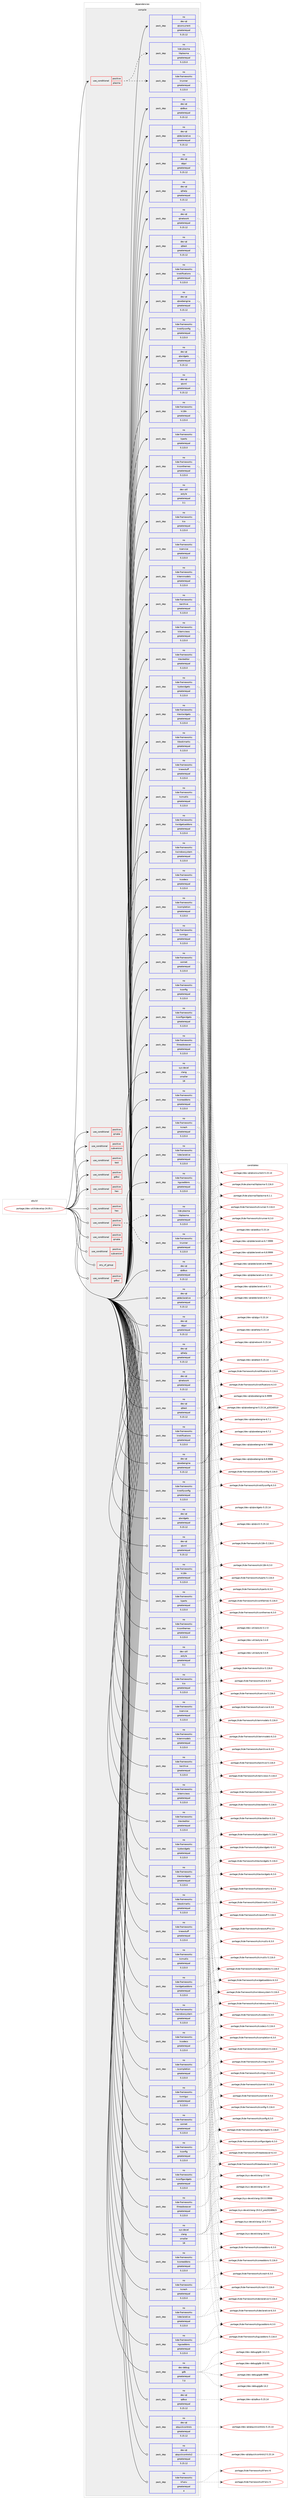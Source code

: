 digraph prolog {

# *************
# Graph options
# *************

newrank=true;
concentrate=true;
compound=true;
graph [rankdir=LR,fontname=Helvetica,fontsize=10,ranksep=1.5];#, ranksep=2.5, nodesep=0.2];
edge  [arrowhead=vee];
node  [fontname=Helvetica,fontsize=10];

# **********
# The ebuild
# **********

subgraph cluster_leftcol {
color=gray;
rank=same;
label=<<i>ebuild</i>>;
id [label="portage://dev-util/kdevelop-24.05.1", color=red, width=4, href="../dev-util/kdevelop-24.05.1.svg"];
}

# ****************
# The dependencies
# ****************

subgraph cluster_midcol {
color=gray;
label=<<i>dependencies</i>>;
subgraph cluster_compile {
fillcolor="#eeeeee";
style=filled;
label=<<i>compile</i>>;
subgraph cond59395 {
dependency110404 [label=<<TABLE BORDER="0" CELLBORDER="1" CELLSPACING="0" CELLPADDING="4"><TR><TD ROWSPAN="3" CELLPADDING="10">use_conditional</TD></TR><TR><TD>positive</TD></TR><TR><TD>gdbui</TD></TR></TABLE>>, shape=none, color=red];
# *** BEGIN UNKNOWN DEPENDENCY TYPE (TODO) ***
# dependency110404 -> package_dependency(portage://dev-util/kdevelop-24.05.1,install,no,kde-plasma,libksysguard,none,[,,],[slot(5),equal],[])
# *** END UNKNOWN DEPENDENCY TYPE (TODO) ***

}
id:e -> dependency110404:w [weight=20,style="solid",arrowhead="vee"];
subgraph cond59396 {
dependency110405 [label=<<TABLE BORDER="0" CELLBORDER="1" CELLSPACING="0" CELLPADDING="4"><TR><TD ROWSPAN="3" CELLPADDING="10">use_conditional</TD></TR><TR><TD>positive</TD></TR><TR><TD>hex</TD></TR></TABLE>>, shape=none, color=red];
# *** BEGIN UNKNOWN DEPENDENCY TYPE (TODO) ***
# dependency110405 -> package_dependency(portage://dev-util/kdevelop-24.05.1,install,no,app-editors,okteta,none,[,,],[slot(5)],[])
# *** END UNKNOWN DEPENDENCY TYPE (TODO) ***

}
id:e -> dependency110405:w [weight=20,style="solid",arrowhead="vee"];
subgraph cond59397 {
dependency110406 [label=<<TABLE BORDER="0" CELLBORDER="1" CELLSPACING="0" CELLPADDING="4"><TR><TD ROWSPAN="3" CELLPADDING="10">use_conditional</TD></TR><TR><TD>positive</TD></TR><TR><TD>plasma</TD></TR></TABLE>>, shape=none, color=red];
subgraph pack49608 {
dependency110407 [label=<<TABLE BORDER="0" CELLBORDER="1" CELLSPACING="0" CELLPADDING="4" WIDTH="220"><TR><TD ROWSPAN="6" CELLPADDING="30">pack_dep</TD></TR><TR><TD WIDTH="110">no</TD></TR><TR><TD>kde-frameworks</TD></TR><TR><TD>krunner</TD></TR><TR><TD>greaterequal</TD></TR><TR><TD>5.115.0</TD></TR></TABLE>>, shape=none, color=blue];
}
dependency110406:e -> dependency110407:w [weight=20,style="dashed",arrowhead="vee"];
subgraph pack49609 {
dependency110408 [label=<<TABLE BORDER="0" CELLBORDER="1" CELLSPACING="0" CELLPADDING="4" WIDTH="220"><TR><TD ROWSPAN="6" CELLPADDING="30">pack_dep</TD></TR><TR><TD WIDTH="110">no</TD></TR><TR><TD>kde-plasma</TD></TR><TR><TD>libplasma</TD></TR><TR><TD>greaterequal</TD></TR><TR><TD>5.115.0</TD></TR></TABLE>>, shape=none, color=blue];
}
dependency110406:e -> dependency110408:w [weight=20,style="dashed",arrowhead="vee"];
}
id:e -> dependency110406:w [weight=20,style="solid",arrowhead="vee"];
subgraph cond59398 {
dependency110409 [label=<<TABLE BORDER="0" CELLBORDER="1" CELLSPACING="0" CELLPADDING="4"><TR><TD ROWSPAN="3" CELLPADDING="10">use_conditional</TD></TR><TR><TD>positive</TD></TR><TR><TD>qmake</TD></TR></TABLE>>, shape=none, color=red];
# *** BEGIN UNKNOWN DEPENDENCY TYPE (TODO) ***
# dependency110409 -> package_dependency(portage://dev-util/kdevelop-24.05.1,install,no,dev-util,kdevelop-pg-qt,none,[,,],[slot(5)],[])
# *** END UNKNOWN DEPENDENCY TYPE (TODO) ***

}
id:e -> dependency110409:w [weight=20,style="solid",arrowhead="vee"];
subgraph cond59399 {
dependency110410 [label=<<TABLE BORDER="0" CELLBORDER="1" CELLSPACING="0" CELLPADDING="4"><TR><TD ROWSPAN="3" CELLPADDING="10">use_conditional</TD></TR><TR><TD>positive</TD></TR><TR><TD>subversion</TD></TR></TABLE>>, shape=none, color=red];
# *** BEGIN UNKNOWN DEPENDENCY TYPE (TODO) ***
# dependency110410 -> package_dependency(portage://dev-util/kdevelop-24.05.1,install,no,dev-libs,apr,none,[,,],[slot(1)],[])
# *** END UNKNOWN DEPENDENCY TYPE (TODO) ***

# *** BEGIN UNKNOWN DEPENDENCY TYPE (TODO) ***
# dependency110410 -> package_dependency(portage://dev-util/kdevelop-24.05.1,install,no,dev-libs,apr-util,none,[,,],[slot(1)],[])
# *** END UNKNOWN DEPENDENCY TYPE (TODO) ***

# *** BEGIN UNKNOWN DEPENDENCY TYPE (TODO) ***
# dependency110410 -> package_dependency(portage://dev-util/kdevelop-24.05.1,install,no,dev-vcs,subversion,none,[,,],[],[])
# *** END UNKNOWN DEPENDENCY TYPE (TODO) ***

}
id:e -> dependency110410:w [weight=20,style="solid",arrowhead="vee"];
subgraph cond59400 {
dependency110411 [label=<<TABLE BORDER="0" CELLBORDER="1" CELLSPACING="0" CELLPADDING="4"><TR><TD ROWSPAN="3" CELLPADDING="10">use_conditional</TD></TR><TR><TD>positive</TD></TR><TR><TD>test</TD></TR></TABLE>>, shape=none, color=red];
# *** BEGIN UNKNOWN DEPENDENCY TYPE (TODO) ***
# dependency110411 -> package_dependency(portage://dev-util/kdevelop-24.05.1,install,no,dev-qt,qttest,none,[,,],[slot(5)],[])
# *** END UNKNOWN DEPENDENCY TYPE (TODO) ***

}
id:e -> dependency110411:w [weight=20,style="solid",arrowhead="vee"];
# *** BEGIN UNKNOWN DEPENDENCY TYPE (TODO) ***
# id -> package_dependency(portage://dev-util/kdevelop-24.05.1,install,no,dev-libs,boost,none,[,,],[],[])
# *** END UNKNOWN DEPENDENCY TYPE (TODO) ***

# *** BEGIN UNKNOWN DEPENDENCY TYPE (TODO) ***
# id -> package_dependency(portage://dev-util/kdevelop-24.05.1,install,no,dev-libs,grantlee,none,[,,],[slot(5)],[])
# *** END UNKNOWN DEPENDENCY TYPE (TODO) ***

subgraph pack49610 {
dependency110412 [label=<<TABLE BORDER="0" CELLBORDER="1" CELLSPACING="0" CELLPADDING="4" WIDTH="220"><TR><TD ROWSPAN="6" CELLPADDING="30">pack_dep</TD></TR><TR><TD WIDTH="110">no</TD></TR><TR><TD>dev-qt</TD></TR><TR><TD>qtconcurrent</TD></TR><TR><TD>greaterequal</TD></TR><TR><TD>5.15.12</TD></TR></TABLE>>, shape=none, color=blue];
}
id:e -> dependency110412:w [weight=20,style="solid",arrowhead="vee"];
# *** BEGIN UNKNOWN DEPENDENCY TYPE (TODO) ***
# id -> package_dependency(portage://dev-util/kdevelop-24.05.1,install,no,dev-qt,qtcore,none,[,,],[slot(5)],[])
# *** END UNKNOWN DEPENDENCY TYPE (TODO) ***

subgraph pack49611 {
dependency110413 [label=<<TABLE BORDER="0" CELLBORDER="1" CELLSPACING="0" CELLPADDING="4" WIDTH="220"><TR><TD ROWSPAN="6" CELLPADDING="30">pack_dep</TD></TR><TR><TD WIDTH="110">no</TD></TR><TR><TD>dev-qt</TD></TR><TR><TD>qtdbus</TD></TR><TR><TD>greaterequal</TD></TR><TR><TD>5.15.12</TD></TR></TABLE>>, shape=none, color=blue];
}
id:e -> dependency110413:w [weight=20,style="solid",arrowhead="vee"];
subgraph pack49612 {
dependency110414 [label=<<TABLE BORDER="0" CELLBORDER="1" CELLSPACING="0" CELLPADDING="4" WIDTH="220"><TR><TD ROWSPAN="6" CELLPADDING="30">pack_dep</TD></TR><TR><TD WIDTH="110">no</TD></TR><TR><TD>dev-qt</TD></TR><TR><TD>qtdeclarative</TD></TR><TR><TD>greaterequal</TD></TR><TR><TD>5.15.12</TD></TR></TABLE>>, shape=none, color=blue];
}
id:e -> dependency110414:w [weight=20,style="solid",arrowhead="vee"];
subgraph pack49613 {
dependency110415 [label=<<TABLE BORDER="0" CELLBORDER="1" CELLSPACING="0" CELLPADDING="4" WIDTH="220"><TR><TD ROWSPAN="6" CELLPADDING="30">pack_dep</TD></TR><TR><TD WIDTH="110">no</TD></TR><TR><TD>dev-qt</TD></TR><TR><TD>qtgui</TD></TR><TR><TD>greaterequal</TD></TR><TR><TD>5.15.12</TD></TR></TABLE>>, shape=none, color=blue];
}
id:e -> dependency110415:w [weight=20,style="solid",arrowhead="vee"];
subgraph pack49614 {
dependency110416 [label=<<TABLE BORDER="0" CELLBORDER="1" CELLSPACING="0" CELLPADDING="4" WIDTH="220"><TR><TD ROWSPAN="6" CELLPADDING="30">pack_dep</TD></TR><TR><TD WIDTH="110">no</TD></TR><TR><TD>dev-qt</TD></TR><TR><TD>qthelp</TD></TR><TR><TD>greaterequal</TD></TR><TR><TD>5.15.12</TD></TR></TABLE>>, shape=none, color=blue];
}
id:e -> dependency110416:w [weight=20,style="solid",arrowhead="vee"];
subgraph pack49615 {
dependency110417 [label=<<TABLE BORDER="0" CELLBORDER="1" CELLSPACING="0" CELLPADDING="4" WIDTH="220"><TR><TD ROWSPAN="6" CELLPADDING="30">pack_dep</TD></TR><TR><TD WIDTH="110">no</TD></TR><TR><TD>dev-qt</TD></TR><TR><TD>qtnetwork</TD></TR><TR><TD>greaterequal</TD></TR><TR><TD>5.15.12</TD></TR></TABLE>>, shape=none, color=blue];
}
id:e -> dependency110417:w [weight=20,style="solid",arrowhead="vee"];
subgraph pack49616 {
dependency110418 [label=<<TABLE BORDER="0" CELLBORDER="1" CELLSPACING="0" CELLPADDING="4" WIDTH="220"><TR><TD ROWSPAN="6" CELLPADDING="30">pack_dep</TD></TR><TR><TD WIDTH="110">no</TD></TR><TR><TD>dev-qt</TD></TR><TR><TD>qttest</TD></TR><TR><TD>greaterequal</TD></TR><TR><TD>5.15.12</TD></TR></TABLE>>, shape=none, color=blue];
}
id:e -> dependency110418:w [weight=20,style="solid",arrowhead="vee"];
subgraph pack49617 {
dependency110419 [label=<<TABLE BORDER="0" CELLBORDER="1" CELLSPACING="0" CELLPADDING="4" WIDTH="220"><TR><TD ROWSPAN="6" CELLPADDING="30">pack_dep</TD></TR><TR><TD WIDTH="110">no</TD></TR><TR><TD>dev-qt</TD></TR><TR><TD>qtwebengine</TD></TR><TR><TD>greaterequal</TD></TR><TR><TD>5.15.12</TD></TR></TABLE>>, shape=none, color=blue];
}
id:e -> dependency110419:w [weight=20,style="solid",arrowhead="vee"];
subgraph pack49618 {
dependency110420 [label=<<TABLE BORDER="0" CELLBORDER="1" CELLSPACING="0" CELLPADDING="4" WIDTH="220"><TR><TD ROWSPAN="6" CELLPADDING="30">pack_dep</TD></TR><TR><TD WIDTH="110">no</TD></TR><TR><TD>dev-qt</TD></TR><TR><TD>qtwidgets</TD></TR><TR><TD>greaterequal</TD></TR><TR><TD>5.15.12</TD></TR></TABLE>>, shape=none, color=blue];
}
id:e -> dependency110420:w [weight=20,style="solid",arrowhead="vee"];
subgraph pack49619 {
dependency110421 [label=<<TABLE BORDER="0" CELLBORDER="1" CELLSPACING="0" CELLPADDING="4" WIDTH="220"><TR><TD ROWSPAN="6" CELLPADDING="30">pack_dep</TD></TR><TR><TD WIDTH="110">no</TD></TR><TR><TD>dev-qt</TD></TR><TR><TD>qtxml</TD></TR><TR><TD>greaterequal</TD></TR><TR><TD>5.15.12</TD></TR></TABLE>>, shape=none, color=blue];
}
id:e -> dependency110421:w [weight=20,style="solid",arrowhead="vee"];
subgraph pack49620 {
dependency110422 [label=<<TABLE BORDER="0" CELLBORDER="1" CELLSPACING="0" CELLPADDING="4" WIDTH="220"><TR><TD ROWSPAN="6" CELLPADDING="30">pack_dep</TD></TR><TR><TD WIDTH="110">no</TD></TR><TR><TD>dev-util</TD></TR><TR><TD>astyle</TD></TR><TR><TD>greaterequal</TD></TR><TR><TD>3.1</TD></TR></TABLE>>, shape=none, color=blue];
}
id:e -> dependency110422:w [weight=20,style="solid",arrowhead="vee"];
# *** BEGIN UNKNOWN DEPENDENCY TYPE (TODO) ***
# id -> package_dependency(portage://dev-util/kdevelop-24.05.1,install,no,kde-apps,libkomparediff2,none,[,,],[slot(5)],[])
# *** END UNKNOWN DEPENDENCY TYPE (TODO) ***

subgraph pack49621 {
dependency110423 [label=<<TABLE BORDER="0" CELLBORDER="1" CELLSPACING="0" CELLPADDING="4" WIDTH="220"><TR><TD ROWSPAN="6" CELLPADDING="30">pack_dep</TD></TR><TR><TD WIDTH="110">no</TD></TR><TR><TD>kde-frameworks</TD></TR><TR><TD>karchive</TD></TR><TR><TD>greaterequal</TD></TR><TR><TD>5.115.0</TD></TR></TABLE>>, shape=none, color=blue];
}
id:e -> dependency110423:w [weight=20,style="solid",arrowhead="vee"];
subgraph pack49622 {
dependency110424 [label=<<TABLE BORDER="0" CELLBORDER="1" CELLSPACING="0" CELLPADDING="4" WIDTH="220"><TR><TD ROWSPAN="6" CELLPADDING="30">pack_dep</TD></TR><TR><TD WIDTH="110">no</TD></TR><TR><TD>kde-frameworks</TD></TR><TR><TD>kbookmarks</TD></TR><TR><TD>greaterequal</TD></TR><TR><TD>5.115.0</TD></TR></TABLE>>, shape=none, color=blue];
}
id:e -> dependency110424:w [weight=20,style="solid",arrowhead="vee"];
subgraph pack49623 {
dependency110425 [label=<<TABLE BORDER="0" CELLBORDER="1" CELLSPACING="0" CELLPADDING="4" WIDTH="220"><TR><TD ROWSPAN="6" CELLPADDING="30">pack_dep</TD></TR><TR><TD WIDTH="110">no</TD></TR><TR><TD>kde-frameworks</TD></TR><TR><TD>kcmutils</TD></TR><TR><TD>greaterequal</TD></TR><TR><TD>5.115.0</TD></TR></TABLE>>, shape=none, color=blue];
}
id:e -> dependency110425:w [weight=20,style="solid",arrowhead="vee"];
subgraph pack49624 {
dependency110426 [label=<<TABLE BORDER="0" CELLBORDER="1" CELLSPACING="0" CELLPADDING="4" WIDTH="220"><TR><TD ROWSPAN="6" CELLPADDING="30">pack_dep</TD></TR><TR><TD WIDTH="110">no</TD></TR><TR><TD>kde-frameworks</TD></TR><TR><TD>kcodecs</TD></TR><TR><TD>greaterequal</TD></TR><TR><TD>5.115.0</TD></TR></TABLE>>, shape=none, color=blue];
}
id:e -> dependency110426:w [weight=20,style="solid",arrowhead="vee"];
subgraph pack49625 {
dependency110427 [label=<<TABLE BORDER="0" CELLBORDER="1" CELLSPACING="0" CELLPADDING="4" WIDTH="220"><TR><TD ROWSPAN="6" CELLPADDING="30">pack_dep</TD></TR><TR><TD WIDTH="110">no</TD></TR><TR><TD>kde-frameworks</TD></TR><TR><TD>kcompletion</TD></TR><TR><TD>greaterequal</TD></TR><TR><TD>5.115.0</TD></TR></TABLE>>, shape=none, color=blue];
}
id:e -> dependency110427:w [weight=20,style="solid",arrowhead="vee"];
subgraph pack49626 {
dependency110428 [label=<<TABLE BORDER="0" CELLBORDER="1" CELLSPACING="0" CELLPADDING="4" WIDTH="220"><TR><TD ROWSPAN="6" CELLPADDING="30">pack_dep</TD></TR><TR><TD WIDTH="110">no</TD></TR><TR><TD>kde-frameworks</TD></TR><TR><TD>kconfig</TD></TR><TR><TD>greaterequal</TD></TR><TR><TD>5.115.0</TD></TR></TABLE>>, shape=none, color=blue];
}
id:e -> dependency110428:w [weight=20,style="solid",arrowhead="vee"];
subgraph pack49627 {
dependency110429 [label=<<TABLE BORDER="0" CELLBORDER="1" CELLSPACING="0" CELLPADDING="4" WIDTH="220"><TR><TD ROWSPAN="6" CELLPADDING="30">pack_dep</TD></TR><TR><TD WIDTH="110">no</TD></TR><TR><TD>kde-frameworks</TD></TR><TR><TD>kconfigwidgets</TD></TR><TR><TD>greaterequal</TD></TR><TR><TD>5.115.0</TD></TR></TABLE>>, shape=none, color=blue];
}
id:e -> dependency110429:w [weight=20,style="solid",arrowhead="vee"];
subgraph pack49628 {
dependency110430 [label=<<TABLE BORDER="0" CELLBORDER="1" CELLSPACING="0" CELLPADDING="4" WIDTH="220"><TR><TD ROWSPAN="6" CELLPADDING="30">pack_dep</TD></TR><TR><TD WIDTH="110">no</TD></TR><TR><TD>kde-frameworks</TD></TR><TR><TD>kcoreaddons</TD></TR><TR><TD>greaterequal</TD></TR><TR><TD>5.115.0</TD></TR></TABLE>>, shape=none, color=blue];
}
id:e -> dependency110430:w [weight=20,style="solid",arrowhead="vee"];
subgraph pack49629 {
dependency110431 [label=<<TABLE BORDER="0" CELLBORDER="1" CELLSPACING="0" CELLPADDING="4" WIDTH="220"><TR><TD ROWSPAN="6" CELLPADDING="30">pack_dep</TD></TR><TR><TD WIDTH="110">no</TD></TR><TR><TD>kde-frameworks</TD></TR><TR><TD>kcrash</TD></TR><TR><TD>greaterequal</TD></TR><TR><TD>5.115.0</TD></TR></TABLE>>, shape=none, color=blue];
}
id:e -> dependency110431:w [weight=20,style="solid",arrowhead="vee"];
subgraph pack49630 {
dependency110432 [label=<<TABLE BORDER="0" CELLBORDER="1" CELLSPACING="0" CELLPADDING="4" WIDTH="220"><TR><TD ROWSPAN="6" CELLPADDING="30">pack_dep</TD></TR><TR><TD WIDTH="110">no</TD></TR><TR><TD>kde-frameworks</TD></TR><TR><TD>kdeclarative</TD></TR><TR><TD>greaterequal</TD></TR><TR><TD>5.115.0</TD></TR></TABLE>>, shape=none, color=blue];
}
id:e -> dependency110432:w [weight=20,style="solid",arrowhead="vee"];
subgraph pack49631 {
dependency110433 [label=<<TABLE BORDER="0" CELLBORDER="1" CELLSPACING="0" CELLPADDING="4" WIDTH="220"><TR><TD ROWSPAN="6" CELLPADDING="30">pack_dep</TD></TR><TR><TD WIDTH="110">no</TD></TR><TR><TD>kde-frameworks</TD></TR><TR><TD>kguiaddons</TD></TR><TR><TD>greaterequal</TD></TR><TR><TD>5.115.0</TD></TR></TABLE>>, shape=none, color=blue];
}
id:e -> dependency110433:w [weight=20,style="solid",arrowhead="vee"];
subgraph pack49632 {
dependency110434 [label=<<TABLE BORDER="0" CELLBORDER="1" CELLSPACING="0" CELLPADDING="4" WIDTH="220"><TR><TD ROWSPAN="6" CELLPADDING="30">pack_dep</TD></TR><TR><TD WIDTH="110">no</TD></TR><TR><TD>kde-frameworks</TD></TR><TR><TD>ki18n</TD></TR><TR><TD>greaterequal</TD></TR><TR><TD>5.115.0</TD></TR></TABLE>>, shape=none, color=blue];
}
id:e -> dependency110434:w [weight=20,style="solid",arrowhead="vee"];
subgraph pack49633 {
dependency110435 [label=<<TABLE BORDER="0" CELLBORDER="1" CELLSPACING="0" CELLPADDING="4" WIDTH="220"><TR><TD ROWSPAN="6" CELLPADDING="30">pack_dep</TD></TR><TR><TD WIDTH="110">no</TD></TR><TR><TD>kde-frameworks</TD></TR><TR><TD>kiconthemes</TD></TR><TR><TD>greaterequal</TD></TR><TR><TD>5.115.0</TD></TR></TABLE>>, shape=none, color=blue];
}
id:e -> dependency110435:w [weight=20,style="solid",arrowhead="vee"];
subgraph pack49634 {
dependency110436 [label=<<TABLE BORDER="0" CELLBORDER="1" CELLSPACING="0" CELLPADDING="4" WIDTH="220"><TR><TD ROWSPAN="6" CELLPADDING="30">pack_dep</TD></TR><TR><TD WIDTH="110">no</TD></TR><TR><TD>kde-frameworks</TD></TR><TR><TD>kio</TD></TR><TR><TD>greaterequal</TD></TR><TR><TD>5.115.0</TD></TR></TABLE>>, shape=none, color=blue];
}
id:e -> dependency110436:w [weight=20,style="solid",arrowhead="vee"];
subgraph pack49635 {
dependency110437 [label=<<TABLE BORDER="0" CELLBORDER="1" CELLSPACING="0" CELLPADDING="4" WIDTH="220"><TR><TD ROWSPAN="6" CELLPADDING="30">pack_dep</TD></TR><TR><TD WIDTH="110">no</TD></TR><TR><TD>kde-frameworks</TD></TR><TR><TD>kitemmodels</TD></TR><TR><TD>greaterequal</TD></TR><TR><TD>5.115.0</TD></TR></TABLE>>, shape=none, color=blue];
}
id:e -> dependency110437:w [weight=20,style="solid",arrowhead="vee"];
subgraph pack49636 {
dependency110438 [label=<<TABLE BORDER="0" CELLBORDER="1" CELLSPACING="0" CELLPADDING="4" WIDTH="220"><TR><TD ROWSPAN="6" CELLPADDING="30">pack_dep</TD></TR><TR><TD WIDTH="110">no</TD></TR><TR><TD>kde-frameworks</TD></TR><TR><TD>kitemviews</TD></TR><TR><TD>greaterequal</TD></TR><TR><TD>5.115.0</TD></TR></TABLE>>, shape=none, color=blue];
}
id:e -> dependency110438:w [weight=20,style="solid",arrowhead="vee"];
subgraph pack49637 {
dependency110439 [label=<<TABLE BORDER="0" CELLBORDER="1" CELLSPACING="0" CELLPADDING="4" WIDTH="220"><TR><TD ROWSPAN="6" CELLPADDING="30">pack_dep</TD></TR><TR><TD WIDTH="110">no</TD></TR><TR><TD>kde-frameworks</TD></TR><TR><TD>kjobwidgets</TD></TR><TR><TD>greaterequal</TD></TR><TR><TD>5.115.0</TD></TR></TABLE>>, shape=none, color=blue];
}
id:e -> dependency110439:w [weight=20,style="solid",arrowhead="vee"];
subgraph pack49638 {
dependency110440 [label=<<TABLE BORDER="0" CELLBORDER="1" CELLSPACING="0" CELLPADDING="4" WIDTH="220"><TR><TD ROWSPAN="6" CELLPADDING="30">pack_dep</TD></TR><TR><TD WIDTH="110">no</TD></TR><TR><TD>kde-frameworks</TD></TR><TR><TD>knewstuff</TD></TR><TR><TD>greaterequal</TD></TR><TR><TD>5.115.0</TD></TR></TABLE>>, shape=none, color=blue];
}
id:e -> dependency110440:w [weight=20,style="solid",arrowhead="vee"];
subgraph pack49639 {
dependency110441 [label=<<TABLE BORDER="0" CELLBORDER="1" CELLSPACING="0" CELLPADDING="4" WIDTH="220"><TR><TD ROWSPAN="6" CELLPADDING="30">pack_dep</TD></TR><TR><TD WIDTH="110">no</TD></TR><TR><TD>kde-frameworks</TD></TR><TR><TD>knotifications</TD></TR><TR><TD>greaterequal</TD></TR><TR><TD>5.115.0</TD></TR></TABLE>>, shape=none, color=blue];
}
id:e -> dependency110441:w [weight=20,style="solid",arrowhead="vee"];
subgraph pack49640 {
dependency110442 [label=<<TABLE BORDER="0" CELLBORDER="1" CELLSPACING="0" CELLPADDING="4" WIDTH="220"><TR><TD ROWSPAN="6" CELLPADDING="30">pack_dep</TD></TR><TR><TD WIDTH="110">no</TD></TR><TR><TD>kde-frameworks</TD></TR><TR><TD>knotifyconfig</TD></TR><TR><TD>greaterequal</TD></TR><TR><TD>5.115.0</TD></TR></TABLE>>, shape=none, color=blue];
}
id:e -> dependency110442:w [weight=20,style="solid",arrowhead="vee"];
subgraph pack49641 {
dependency110443 [label=<<TABLE BORDER="0" CELLBORDER="1" CELLSPACING="0" CELLPADDING="4" WIDTH="220"><TR><TD ROWSPAN="6" CELLPADDING="30">pack_dep</TD></TR><TR><TD WIDTH="110">no</TD></TR><TR><TD>kde-frameworks</TD></TR><TR><TD>kparts</TD></TR><TR><TD>greaterequal</TD></TR><TR><TD>5.115.0</TD></TR></TABLE>>, shape=none, color=blue];
}
id:e -> dependency110443:w [weight=20,style="solid",arrowhead="vee"];
subgraph pack49642 {
dependency110444 [label=<<TABLE BORDER="0" CELLBORDER="1" CELLSPACING="0" CELLPADDING="4" WIDTH="220"><TR><TD ROWSPAN="6" CELLPADDING="30">pack_dep</TD></TR><TR><TD WIDTH="110">no</TD></TR><TR><TD>kde-frameworks</TD></TR><TR><TD>kservice</TD></TR><TR><TD>greaterequal</TD></TR><TR><TD>5.115.0</TD></TR></TABLE>>, shape=none, color=blue];
}
id:e -> dependency110444:w [weight=20,style="solid",arrowhead="vee"];
subgraph pack49643 {
dependency110445 [label=<<TABLE BORDER="0" CELLBORDER="1" CELLSPACING="0" CELLPADDING="4" WIDTH="220"><TR><TD ROWSPAN="6" CELLPADDING="30">pack_dep</TD></TR><TR><TD WIDTH="110">no</TD></TR><TR><TD>kde-frameworks</TD></TR><TR><TD>ktexteditor</TD></TR><TR><TD>greaterequal</TD></TR><TR><TD>5.115.0</TD></TR></TABLE>>, shape=none, color=blue];
}
id:e -> dependency110445:w [weight=20,style="solid",arrowhead="vee"];
subgraph pack49644 {
dependency110446 [label=<<TABLE BORDER="0" CELLBORDER="1" CELLSPACING="0" CELLPADDING="4" WIDTH="220"><TR><TD ROWSPAN="6" CELLPADDING="30">pack_dep</TD></TR><TR><TD WIDTH="110">no</TD></TR><TR><TD>kde-frameworks</TD></TR><TR><TD>ktextwidgets</TD></TR><TR><TD>greaterequal</TD></TR><TR><TD>5.115.0</TD></TR></TABLE>>, shape=none, color=blue];
}
id:e -> dependency110446:w [weight=20,style="solid",arrowhead="vee"];
subgraph pack49645 {
dependency110447 [label=<<TABLE BORDER="0" CELLBORDER="1" CELLSPACING="0" CELLPADDING="4" WIDTH="220"><TR><TD ROWSPAN="6" CELLPADDING="30">pack_dep</TD></TR><TR><TD WIDTH="110">no</TD></TR><TR><TD>kde-frameworks</TD></TR><TR><TD>kwidgetsaddons</TD></TR><TR><TD>greaterequal</TD></TR><TR><TD>5.115.0</TD></TR></TABLE>>, shape=none, color=blue];
}
id:e -> dependency110447:w [weight=20,style="solid",arrowhead="vee"];
subgraph pack49646 {
dependency110448 [label=<<TABLE BORDER="0" CELLBORDER="1" CELLSPACING="0" CELLPADDING="4" WIDTH="220"><TR><TD ROWSPAN="6" CELLPADDING="30">pack_dep</TD></TR><TR><TD WIDTH="110">no</TD></TR><TR><TD>kde-frameworks</TD></TR><TR><TD>kwindowsystem</TD></TR><TR><TD>greaterequal</TD></TR><TR><TD>5.115.0</TD></TR></TABLE>>, shape=none, color=blue];
}
id:e -> dependency110448:w [weight=20,style="solid",arrowhead="vee"];
subgraph pack49647 {
dependency110449 [label=<<TABLE BORDER="0" CELLBORDER="1" CELLSPACING="0" CELLPADDING="4" WIDTH="220"><TR><TD ROWSPAN="6" CELLPADDING="30">pack_dep</TD></TR><TR><TD WIDTH="110">no</TD></TR><TR><TD>kde-frameworks</TD></TR><TR><TD>kxmlgui</TD></TR><TR><TD>greaterequal</TD></TR><TR><TD>5.115.0</TD></TR></TABLE>>, shape=none, color=blue];
}
id:e -> dependency110449:w [weight=20,style="solid",arrowhead="vee"];
subgraph pack49648 {
dependency110450 [label=<<TABLE BORDER="0" CELLBORDER="1" CELLSPACING="0" CELLPADDING="4" WIDTH="220"><TR><TD ROWSPAN="6" CELLPADDING="30">pack_dep</TD></TR><TR><TD WIDTH="110">no</TD></TR><TR><TD>kde-frameworks</TD></TR><TR><TD>sonnet</TD></TR><TR><TD>greaterequal</TD></TR><TR><TD>5.115.0</TD></TR></TABLE>>, shape=none, color=blue];
}
id:e -> dependency110450:w [weight=20,style="solid",arrowhead="vee"];
subgraph pack49649 {
dependency110451 [label=<<TABLE BORDER="0" CELLBORDER="1" CELLSPACING="0" CELLPADDING="4" WIDTH="220"><TR><TD ROWSPAN="6" CELLPADDING="30">pack_dep</TD></TR><TR><TD WIDTH="110">no</TD></TR><TR><TD>kde-frameworks</TD></TR><TR><TD>threadweaver</TD></TR><TR><TD>greaterequal</TD></TR><TR><TD>5.115.0</TD></TR></TABLE>>, shape=none, color=blue];
}
id:e -> dependency110451:w [weight=20,style="solid",arrowhead="vee"];
subgraph pack49650 {
dependency110452 [label=<<TABLE BORDER="0" CELLBORDER="1" CELLSPACING="0" CELLPADDING="4" WIDTH="220"><TR><TD ROWSPAN="6" CELLPADDING="30">pack_dep</TD></TR><TR><TD WIDTH="110">no</TD></TR><TR><TD>sys-devel</TD></TR><TR><TD>clang</TD></TR><TR><TD>smaller</TD></TR><TR><TD>18</TD></TR></TABLE>>, shape=none, color=blue];
}
id:e -> dependency110452:w [weight=20,style="solid",arrowhead="vee"];
# *** BEGIN UNKNOWN DEPENDENCY TYPE (TODO) ***
# id -> package_dependency(portage://dev-util/kdevelop-24.05.1,install,strong,sys-devel,llvm,none,[,,],[slot(0)],[])
# *** END UNKNOWN DEPENDENCY TYPE (TODO) ***

}
subgraph cluster_compileandrun {
fillcolor="#eeeeee";
style=filled;
label=<<i>compile and run</i>>;
}
subgraph cluster_run {
fillcolor="#eeeeee";
style=filled;
label=<<i>run</i>>;
subgraph any1259 {
dependency110453 [label=<<TABLE BORDER="0" CELLBORDER="1" CELLSPACING="0" CELLPADDING="4"><TR><TD CELLPADDING="10">any_of_group</TD></TR></TABLE>>, shape=none, color=red];# *** BEGIN UNKNOWN DEPENDENCY TYPE (TODO) ***
# dependency110453 -> package_dependency(portage://dev-util/kdevelop-24.05.1,run,no,kde-frameworks,breeze-icons,none,[,,],any_different_slot,[])
# *** END UNKNOWN DEPENDENCY TYPE (TODO) ***

# *** BEGIN UNKNOWN DEPENDENCY TYPE (TODO) ***
# dependency110453 -> package_dependency(portage://dev-util/kdevelop-24.05.1,run,no,kde-frameworks,oxygen-icons,none,[,,],any_different_slot,[])
# *** END UNKNOWN DEPENDENCY TYPE (TODO) ***

}
id:e -> dependency110453:w [weight=20,style="solid",arrowhead="odot"];
subgraph cond59401 {
dependency110454 [label=<<TABLE BORDER="0" CELLBORDER="1" CELLSPACING="0" CELLPADDING="4"><TR><TD ROWSPAN="3" CELLPADDING="10">use_conditional</TD></TR><TR><TD>positive</TD></TR><TR><TD>gdbui</TD></TR></TABLE>>, shape=none, color=red];
# *** BEGIN UNKNOWN DEPENDENCY TYPE (TODO) ***
# dependency110454 -> package_dependency(portage://dev-util/kdevelop-24.05.1,run,no,kde-plasma,libksysguard,none,[,,],[slot(5),equal],[])
# *** END UNKNOWN DEPENDENCY TYPE (TODO) ***

}
id:e -> dependency110454:w [weight=20,style="solid",arrowhead="odot"];
subgraph cond59402 {
dependency110455 [label=<<TABLE BORDER="0" CELLBORDER="1" CELLSPACING="0" CELLPADDING="4"><TR><TD ROWSPAN="3" CELLPADDING="10">use_conditional</TD></TR><TR><TD>positive</TD></TR><TR><TD>hex</TD></TR></TABLE>>, shape=none, color=red];
# *** BEGIN UNKNOWN DEPENDENCY TYPE (TODO) ***
# dependency110455 -> package_dependency(portage://dev-util/kdevelop-24.05.1,run,no,app-editors,okteta,none,[,,],[slot(5)],[])
# *** END UNKNOWN DEPENDENCY TYPE (TODO) ***

}
id:e -> dependency110455:w [weight=20,style="solid",arrowhead="odot"];
subgraph cond59403 {
dependency110456 [label=<<TABLE BORDER="0" CELLBORDER="1" CELLSPACING="0" CELLPADDING="4"><TR><TD ROWSPAN="3" CELLPADDING="10">use_conditional</TD></TR><TR><TD>positive</TD></TR><TR><TD>plasma</TD></TR></TABLE>>, shape=none, color=red];
subgraph pack49651 {
dependency110457 [label=<<TABLE BORDER="0" CELLBORDER="1" CELLSPACING="0" CELLPADDING="4" WIDTH="220"><TR><TD ROWSPAN="6" CELLPADDING="30">pack_dep</TD></TR><TR><TD WIDTH="110">no</TD></TR><TR><TD>kde-frameworks</TD></TR><TR><TD>krunner</TD></TR><TR><TD>greaterequal</TD></TR><TR><TD>5.115.0</TD></TR></TABLE>>, shape=none, color=blue];
}
dependency110456:e -> dependency110457:w [weight=20,style="dashed",arrowhead="vee"];
subgraph pack49652 {
dependency110458 [label=<<TABLE BORDER="0" CELLBORDER="1" CELLSPACING="0" CELLPADDING="4" WIDTH="220"><TR><TD ROWSPAN="6" CELLPADDING="30">pack_dep</TD></TR><TR><TD WIDTH="110">no</TD></TR><TR><TD>kde-plasma</TD></TR><TR><TD>libplasma</TD></TR><TR><TD>greaterequal</TD></TR><TR><TD>5.115.0</TD></TR></TABLE>>, shape=none, color=blue];
}
dependency110456:e -> dependency110458:w [weight=20,style="dashed",arrowhead="vee"];
}
id:e -> dependency110456:w [weight=20,style="solid",arrowhead="odot"];
subgraph cond59404 {
dependency110459 [label=<<TABLE BORDER="0" CELLBORDER="1" CELLSPACING="0" CELLPADDING="4"><TR><TD ROWSPAN="3" CELLPADDING="10">use_conditional</TD></TR><TR><TD>positive</TD></TR><TR><TD>qmake</TD></TR></TABLE>>, shape=none, color=red];
# *** BEGIN UNKNOWN DEPENDENCY TYPE (TODO) ***
# dependency110459 -> package_dependency(portage://dev-util/kdevelop-24.05.1,run,no,dev-util,kdevelop-pg-qt,none,[,,],[slot(5)],[])
# *** END UNKNOWN DEPENDENCY TYPE (TODO) ***

}
id:e -> dependency110459:w [weight=20,style="solid",arrowhead="odot"];
subgraph cond59405 {
dependency110460 [label=<<TABLE BORDER="0" CELLBORDER="1" CELLSPACING="0" CELLPADDING="4"><TR><TD ROWSPAN="3" CELLPADDING="10">use_conditional</TD></TR><TR><TD>positive</TD></TR><TR><TD>subversion</TD></TR></TABLE>>, shape=none, color=red];
# *** BEGIN UNKNOWN DEPENDENCY TYPE (TODO) ***
# dependency110460 -> package_dependency(portage://dev-util/kdevelop-24.05.1,run,no,dev-libs,apr,none,[,,],[slot(1)],[])
# *** END UNKNOWN DEPENDENCY TYPE (TODO) ***

# *** BEGIN UNKNOWN DEPENDENCY TYPE (TODO) ***
# dependency110460 -> package_dependency(portage://dev-util/kdevelop-24.05.1,run,no,dev-libs,apr-util,none,[,,],[slot(1)],[])
# *** END UNKNOWN DEPENDENCY TYPE (TODO) ***

# *** BEGIN UNKNOWN DEPENDENCY TYPE (TODO) ***
# dependency110460 -> package_dependency(portage://dev-util/kdevelop-24.05.1,run,no,dev-vcs,subversion,none,[,,],[],[])
# *** END UNKNOWN DEPENDENCY TYPE (TODO) ***

}
id:e -> dependency110460:w [weight=20,style="solid",arrowhead="odot"];
# *** BEGIN UNKNOWN DEPENDENCY TYPE (TODO) ***
# id -> package_dependency(portage://dev-util/kdevelop-24.05.1,run,no,dev-build,ninja,none,[,,],[],[])
# *** END UNKNOWN DEPENDENCY TYPE (TODO) ***

subgraph pack49653 {
dependency110461 [label=<<TABLE BORDER="0" CELLBORDER="1" CELLSPACING="0" CELLPADDING="4" WIDTH="220"><TR><TD ROWSPAN="6" CELLPADDING="30">pack_dep</TD></TR><TR><TD WIDTH="110">no</TD></TR><TR><TD>dev-debug</TD></TR><TR><TD>gdb</TD></TR><TR><TD>greaterequal</TD></TR><TR><TD>7.0</TD></TR></TABLE>>, shape=none, color=blue];
}
id:e -> dependency110461:w [weight=20,style="solid",arrowhead="odot"];
# *** BEGIN UNKNOWN DEPENDENCY TYPE (TODO) ***
# id -> package_dependency(portage://dev-util/kdevelop-24.05.1,run,no,dev-libs,grantlee,none,[,,],[slot(5)],[])
# *** END UNKNOWN DEPENDENCY TYPE (TODO) ***

subgraph pack49654 {
dependency110462 [label=<<TABLE BORDER="0" CELLBORDER="1" CELLSPACING="0" CELLPADDING="4" WIDTH="220"><TR><TD ROWSPAN="6" CELLPADDING="30">pack_dep</TD></TR><TR><TD WIDTH="110">no</TD></TR><TR><TD>dev-qt</TD></TR><TR><TD>qdbus</TD></TR><TR><TD>greaterequal</TD></TR><TR><TD>5.15.12</TD></TR></TABLE>>, shape=none, color=blue];
}
id:e -> dependency110462:w [weight=20,style="solid",arrowhead="odot"];
# *** BEGIN UNKNOWN DEPENDENCY TYPE (TODO) ***
# id -> package_dependency(portage://dev-util/kdevelop-24.05.1,run,no,dev-qt,qtcore,none,[,,],[slot(5)],[])
# *** END UNKNOWN DEPENDENCY TYPE (TODO) ***

subgraph pack49655 {
dependency110463 [label=<<TABLE BORDER="0" CELLBORDER="1" CELLSPACING="0" CELLPADDING="4" WIDTH="220"><TR><TD ROWSPAN="6" CELLPADDING="30">pack_dep</TD></TR><TR><TD WIDTH="110">no</TD></TR><TR><TD>dev-qt</TD></TR><TR><TD>qtdbus</TD></TR><TR><TD>greaterequal</TD></TR><TR><TD>5.15.12</TD></TR></TABLE>>, shape=none, color=blue];
}
id:e -> dependency110463:w [weight=20,style="solid",arrowhead="odot"];
subgraph pack49656 {
dependency110464 [label=<<TABLE BORDER="0" CELLBORDER="1" CELLSPACING="0" CELLPADDING="4" WIDTH="220"><TR><TD ROWSPAN="6" CELLPADDING="30">pack_dep</TD></TR><TR><TD WIDTH="110">no</TD></TR><TR><TD>dev-qt</TD></TR><TR><TD>qtdeclarative</TD></TR><TR><TD>greaterequal</TD></TR><TR><TD>5.15.12</TD></TR></TABLE>>, shape=none, color=blue];
}
id:e -> dependency110464:w [weight=20,style="solid",arrowhead="odot"];
subgraph pack49657 {
dependency110465 [label=<<TABLE BORDER="0" CELLBORDER="1" CELLSPACING="0" CELLPADDING="4" WIDTH="220"><TR><TD ROWSPAN="6" CELLPADDING="30">pack_dep</TD></TR><TR><TD WIDTH="110">no</TD></TR><TR><TD>dev-qt</TD></TR><TR><TD>qtgui</TD></TR><TR><TD>greaterequal</TD></TR><TR><TD>5.15.12</TD></TR></TABLE>>, shape=none, color=blue];
}
id:e -> dependency110465:w [weight=20,style="solid",arrowhead="odot"];
subgraph pack49658 {
dependency110466 [label=<<TABLE BORDER="0" CELLBORDER="1" CELLSPACING="0" CELLPADDING="4" WIDTH="220"><TR><TD ROWSPAN="6" CELLPADDING="30">pack_dep</TD></TR><TR><TD WIDTH="110">no</TD></TR><TR><TD>dev-qt</TD></TR><TR><TD>qthelp</TD></TR><TR><TD>greaterequal</TD></TR><TR><TD>5.15.12</TD></TR></TABLE>>, shape=none, color=blue];
}
id:e -> dependency110466:w [weight=20,style="solid",arrowhead="odot"];
subgraph pack49659 {
dependency110467 [label=<<TABLE BORDER="0" CELLBORDER="1" CELLSPACING="0" CELLPADDING="4" WIDTH="220"><TR><TD ROWSPAN="6" CELLPADDING="30">pack_dep</TD></TR><TR><TD WIDTH="110">no</TD></TR><TR><TD>dev-qt</TD></TR><TR><TD>qtnetwork</TD></TR><TR><TD>greaterequal</TD></TR><TR><TD>5.15.12</TD></TR></TABLE>>, shape=none, color=blue];
}
id:e -> dependency110467:w [weight=20,style="solid",arrowhead="odot"];
subgraph pack49660 {
dependency110468 [label=<<TABLE BORDER="0" CELLBORDER="1" CELLSPACING="0" CELLPADDING="4" WIDTH="220"><TR><TD ROWSPAN="6" CELLPADDING="30">pack_dep</TD></TR><TR><TD WIDTH="110">no</TD></TR><TR><TD>dev-qt</TD></TR><TR><TD>qtquickcontrols</TD></TR><TR><TD>greaterequal</TD></TR><TR><TD>5.15.12</TD></TR></TABLE>>, shape=none, color=blue];
}
id:e -> dependency110468:w [weight=20,style="solid",arrowhead="odot"];
subgraph pack49661 {
dependency110469 [label=<<TABLE BORDER="0" CELLBORDER="1" CELLSPACING="0" CELLPADDING="4" WIDTH="220"><TR><TD ROWSPAN="6" CELLPADDING="30">pack_dep</TD></TR><TR><TD WIDTH="110">no</TD></TR><TR><TD>dev-qt</TD></TR><TR><TD>qtquickcontrols2</TD></TR><TR><TD>greaterequal</TD></TR><TR><TD>5.15.12</TD></TR></TABLE>>, shape=none, color=blue];
}
id:e -> dependency110469:w [weight=20,style="solid",arrowhead="odot"];
subgraph pack49662 {
dependency110470 [label=<<TABLE BORDER="0" CELLBORDER="1" CELLSPACING="0" CELLPADDING="4" WIDTH="220"><TR><TD ROWSPAN="6" CELLPADDING="30">pack_dep</TD></TR><TR><TD WIDTH="110">no</TD></TR><TR><TD>dev-qt</TD></TR><TR><TD>qttest</TD></TR><TR><TD>greaterequal</TD></TR><TR><TD>5.15.12</TD></TR></TABLE>>, shape=none, color=blue];
}
id:e -> dependency110470:w [weight=20,style="solid",arrowhead="odot"];
subgraph pack49663 {
dependency110471 [label=<<TABLE BORDER="0" CELLBORDER="1" CELLSPACING="0" CELLPADDING="4" WIDTH="220"><TR><TD ROWSPAN="6" CELLPADDING="30">pack_dep</TD></TR><TR><TD WIDTH="110">no</TD></TR><TR><TD>dev-qt</TD></TR><TR><TD>qtwebengine</TD></TR><TR><TD>greaterequal</TD></TR><TR><TD>5.15.12</TD></TR></TABLE>>, shape=none, color=blue];
}
id:e -> dependency110471:w [weight=20,style="solid",arrowhead="odot"];
subgraph pack49664 {
dependency110472 [label=<<TABLE BORDER="0" CELLBORDER="1" CELLSPACING="0" CELLPADDING="4" WIDTH="220"><TR><TD ROWSPAN="6" CELLPADDING="30">pack_dep</TD></TR><TR><TD WIDTH="110">no</TD></TR><TR><TD>dev-qt</TD></TR><TR><TD>qtwidgets</TD></TR><TR><TD>greaterequal</TD></TR><TR><TD>5.15.12</TD></TR></TABLE>>, shape=none, color=blue];
}
id:e -> dependency110472:w [weight=20,style="solid",arrowhead="odot"];
subgraph pack49665 {
dependency110473 [label=<<TABLE BORDER="0" CELLBORDER="1" CELLSPACING="0" CELLPADDING="4" WIDTH="220"><TR><TD ROWSPAN="6" CELLPADDING="30">pack_dep</TD></TR><TR><TD WIDTH="110">no</TD></TR><TR><TD>dev-qt</TD></TR><TR><TD>qtxml</TD></TR><TR><TD>greaterequal</TD></TR><TR><TD>5.15.12</TD></TR></TABLE>>, shape=none, color=blue];
}
id:e -> dependency110473:w [weight=20,style="solid",arrowhead="odot"];
subgraph pack49666 {
dependency110474 [label=<<TABLE BORDER="0" CELLBORDER="1" CELLSPACING="0" CELLPADDING="4" WIDTH="220"><TR><TD ROWSPAN="6" CELLPADDING="30">pack_dep</TD></TR><TR><TD WIDTH="110">no</TD></TR><TR><TD>dev-util</TD></TR><TR><TD>astyle</TD></TR><TR><TD>greaterequal</TD></TR><TR><TD>3.1</TD></TR></TABLE>>, shape=none, color=blue];
}
id:e -> dependency110474:w [weight=20,style="solid",arrowhead="odot"];
# *** BEGIN UNKNOWN DEPENDENCY TYPE (TODO) ***
# id -> package_dependency(portage://dev-util/kdevelop-24.05.1,run,no,kde-apps,kapptemplate,none,[,,],any_different_slot,[])
# *** END UNKNOWN DEPENDENCY TYPE (TODO) ***

# *** BEGIN UNKNOWN DEPENDENCY TYPE (TODO) ***
# id -> package_dependency(portage://dev-util/kdevelop-24.05.1,run,no,kde-apps,kio-extras,none,[,,],[slot(5)],[])
# *** END UNKNOWN DEPENDENCY TYPE (TODO) ***

# *** BEGIN UNKNOWN DEPENDENCY TYPE (TODO) ***
# id -> package_dependency(portage://dev-util/kdevelop-24.05.1,run,no,kde-apps,libkomparediff2,none,[,,],[slot(5)],[])
# *** END UNKNOWN DEPENDENCY TYPE (TODO) ***

subgraph pack49667 {
dependency110475 [label=<<TABLE BORDER="0" CELLBORDER="1" CELLSPACING="0" CELLPADDING="4" WIDTH="220"><TR><TD ROWSPAN="6" CELLPADDING="30">pack_dep</TD></TR><TR><TD WIDTH="110">no</TD></TR><TR><TD>kde-frameworks</TD></TR><TR><TD>karchive</TD></TR><TR><TD>greaterequal</TD></TR><TR><TD>5.115.0</TD></TR></TABLE>>, shape=none, color=blue];
}
id:e -> dependency110475:w [weight=20,style="solid",arrowhead="odot"];
subgraph pack49668 {
dependency110476 [label=<<TABLE BORDER="0" CELLBORDER="1" CELLSPACING="0" CELLPADDING="4" WIDTH="220"><TR><TD ROWSPAN="6" CELLPADDING="30">pack_dep</TD></TR><TR><TD WIDTH="110">no</TD></TR><TR><TD>kde-frameworks</TD></TR><TR><TD>kbookmarks</TD></TR><TR><TD>greaterequal</TD></TR><TR><TD>5.115.0</TD></TR></TABLE>>, shape=none, color=blue];
}
id:e -> dependency110476:w [weight=20,style="solid",arrowhead="odot"];
subgraph pack49669 {
dependency110477 [label=<<TABLE BORDER="0" CELLBORDER="1" CELLSPACING="0" CELLPADDING="4" WIDTH="220"><TR><TD ROWSPAN="6" CELLPADDING="30">pack_dep</TD></TR><TR><TD WIDTH="110">no</TD></TR><TR><TD>kde-frameworks</TD></TR><TR><TD>kcmutils</TD></TR><TR><TD>greaterequal</TD></TR><TR><TD>5.115.0</TD></TR></TABLE>>, shape=none, color=blue];
}
id:e -> dependency110477:w [weight=20,style="solid",arrowhead="odot"];
subgraph pack49670 {
dependency110478 [label=<<TABLE BORDER="0" CELLBORDER="1" CELLSPACING="0" CELLPADDING="4" WIDTH="220"><TR><TD ROWSPAN="6" CELLPADDING="30">pack_dep</TD></TR><TR><TD WIDTH="110">no</TD></TR><TR><TD>kde-frameworks</TD></TR><TR><TD>kcodecs</TD></TR><TR><TD>greaterequal</TD></TR><TR><TD>5.115.0</TD></TR></TABLE>>, shape=none, color=blue];
}
id:e -> dependency110478:w [weight=20,style="solid",arrowhead="odot"];
subgraph pack49671 {
dependency110479 [label=<<TABLE BORDER="0" CELLBORDER="1" CELLSPACING="0" CELLPADDING="4" WIDTH="220"><TR><TD ROWSPAN="6" CELLPADDING="30">pack_dep</TD></TR><TR><TD WIDTH="110">no</TD></TR><TR><TD>kde-frameworks</TD></TR><TR><TD>kcompletion</TD></TR><TR><TD>greaterequal</TD></TR><TR><TD>5.115.0</TD></TR></TABLE>>, shape=none, color=blue];
}
id:e -> dependency110479:w [weight=20,style="solid",arrowhead="odot"];
subgraph pack49672 {
dependency110480 [label=<<TABLE BORDER="0" CELLBORDER="1" CELLSPACING="0" CELLPADDING="4" WIDTH="220"><TR><TD ROWSPAN="6" CELLPADDING="30">pack_dep</TD></TR><TR><TD WIDTH="110">no</TD></TR><TR><TD>kde-frameworks</TD></TR><TR><TD>kconfig</TD></TR><TR><TD>greaterequal</TD></TR><TR><TD>5.115.0</TD></TR></TABLE>>, shape=none, color=blue];
}
id:e -> dependency110480:w [weight=20,style="solid",arrowhead="odot"];
subgraph pack49673 {
dependency110481 [label=<<TABLE BORDER="0" CELLBORDER="1" CELLSPACING="0" CELLPADDING="4" WIDTH="220"><TR><TD ROWSPAN="6" CELLPADDING="30">pack_dep</TD></TR><TR><TD WIDTH="110">no</TD></TR><TR><TD>kde-frameworks</TD></TR><TR><TD>kconfigwidgets</TD></TR><TR><TD>greaterequal</TD></TR><TR><TD>5.115.0</TD></TR></TABLE>>, shape=none, color=blue];
}
id:e -> dependency110481:w [weight=20,style="solid",arrowhead="odot"];
subgraph pack49674 {
dependency110482 [label=<<TABLE BORDER="0" CELLBORDER="1" CELLSPACING="0" CELLPADDING="4" WIDTH="220"><TR><TD ROWSPAN="6" CELLPADDING="30">pack_dep</TD></TR><TR><TD WIDTH="110">no</TD></TR><TR><TD>kde-frameworks</TD></TR><TR><TD>kcoreaddons</TD></TR><TR><TD>greaterequal</TD></TR><TR><TD>5.115.0</TD></TR></TABLE>>, shape=none, color=blue];
}
id:e -> dependency110482:w [weight=20,style="solid",arrowhead="odot"];
subgraph pack49675 {
dependency110483 [label=<<TABLE BORDER="0" CELLBORDER="1" CELLSPACING="0" CELLPADDING="4" WIDTH="220"><TR><TD ROWSPAN="6" CELLPADDING="30">pack_dep</TD></TR><TR><TD WIDTH="110">no</TD></TR><TR><TD>kde-frameworks</TD></TR><TR><TD>kcrash</TD></TR><TR><TD>greaterequal</TD></TR><TR><TD>5.115.0</TD></TR></TABLE>>, shape=none, color=blue];
}
id:e -> dependency110483:w [weight=20,style="solid",arrowhead="odot"];
subgraph pack49676 {
dependency110484 [label=<<TABLE BORDER="0" CELLBORDER="1" CELLSPACING="0" CELLPADDING="4" WIDTH="220"><TR><TD ROWSPAN="6" CELLPADDING="30">pack_dep</TD></TR><TR><TD WIDTH="110">no</TD></TR><TR><TD>kde-frameworks</TD></TR><TR><TD>kdeclarative</TD></TR><TR><TD>greaterequal</TD></TR><TR><TD>5.115.0</TD></TR></TABLE>>, shape=none, color=blue];
}
id:e -> dependency110484:w [weight=20,style="solid",arrowhead="odot"];
subgraph pack49677 {
dependency110485 [label=<<TABLE BORDER="0" CELLBORDER="1" CELLSPACING="0" CELLPADDING="4" WIDTH="220"><TR><TD ROWSPAN="6" CELLPADDING="30">pack_dep</TD></TR><TR><TD WIDTH="110">no</TD></TR><TR><TD>kde-frameworks</TD></TR><TR><TD>kf-env</TD></TR><TR><TD>greaterequal</TD></TR><TR><TD>4</TD></TR></TABLE>>, shape=none, color=blue];
}
id:e -> dependency110485:w [weight=20,style="solid",arrowhead="odot"];
subgraph pack49678 {
dependency110486 [label=<<TABLE BORDER="0" CELLBORDER="1" CELLSPACING="0" CELLPADDING="4" WIDTH="220"><TR><TD ROWSPAN="6" CELLPADDING="30">pack_dep</TD></TR><TR><TD WIDTH="110">no</TD></TR><TR><TD>kde-frameworks</TD></TR><TR><TD>kguiaddons</TD></TR><TR><TD>greaterequal</TD></TR><TR><TD>5.115.0</TD></TR></TABLE>>, shape=none, color=blue];
}
id:e -> dependency110486:w [weight=20,style="solid",arrowhead="odot"];
subgraph pack49679 {
dependency110487 [label=<<TABLE BORDER="0" CELLBORDER="1" CELLSPACING="0" CELLPADDING="4" WIDTH="220"><TR><TD ROWSPAN="6" CELLPADDING="30">pack_dep</TD></TR><TR><TD WIDTH="110">no</TD></TR><TR><TD>kde-frameworks</TD></TR><TR><TD>ki18n</TD></TR><TR><TD>greaterequal</TD></TR><TR><TD>5.115.0</TD></TR></TABLE>>, shape=none, color=blue];
}
id:e -> dependency110487:w [weight=20,style="solid",arrowhead="odot"];
subgraph pack49680 {
dependency110488 [label=<<TABLE BORDER="0" CELLBORDER="1" CELLSPACING="0" CELLPADDING="4" WIDTH="220"><TR><TD ROWSPAN="6" CELLPADDING="30">pack_dep</TD></TR><TR><TD WIDTH="110">no</TD></TR><TR><TD>kde-frameworks</TD></TR><TR><TD>kiconthemes</TD></TR><TR><TD>greaterequal</TD></TR><TR><TD>5.115.0</TD></TR></TABLE>>, shape=none, color=blue];
}
id:e -> dependency110488:w [weight=20,style="solid",arrowhead="odot"];
subgraph pack49681 {
dependency110489 [label=<<TABLE BORDER="0" CELLBORDER="1" CELLSPACING="0" CELLPADDING="4" WIDTH="220"><TR><TD ROWSPAN="6" CELLPADDING="30">pack_dep</TD></TR><TR><TD WIDTH="110">no</TD></TR><TR><TD>kde-frameworks</TD></TR><TR><TD>kio</TD></TR><TR><TD>greaterequal</TD></TR><TR><TD>5.115.0</TD></TR></TABLE>>, shape=none, color=blue];
}
id:e -> dependency110489:w [weight=20,style="solid",arrowhead="odot"];
subgraph pack49682 {
dependency110490 [label=<<TABLE BORDER="0" CELLBORDER="1" CELLSPACING="0" CELLPADDING="4" WIDTH="220"><TR><TD ROWSPAN="6" CELLPADDING="30">pack_dep</TD></TR><TR><TD WIDTH="110">no</TD></TR><TR><TD>kde-frameworks</TD></TR><TR><TD>kitemmodels</TD></TR><TR><TD>greaterequal</TD></TR><TR><TD>5.115.0</TD></TR></TABLE>>, shape=none, color=blue];
}
id:e -> dependency110490:w [weight=20,style="solid",arrowhead="odot"];
subgraph pack49683 {
dependency110491 [label=<<TABLE BORDER="0" CELLBORDER="1" CELLSPACING="0" CELLPADDING="4" WIDTH="220"><TR><TD ROWSPAN="6" CELLPADDING="30">pack_dep</TD></TR><TR><TD WIDTH="110">no</TD></TR><TR><TD>kde-frameworks</TD></TR><TR><TD>kitemviews</TD></TR><TR><TD>greaterequal</TD></TR><TR><TD>5.115.0</TD></TR></TABLE>>, shape=none, color=blue];
}
id:e -> dependency110491:w [weight=20,style="solid",arrowhead="odot"];
subgraph pack49684 {
dependency110492 [label=<<TABLE BORDER="0" CELLBORDER="1" CELLSPACING="0" CELLPADDING="4" WIDTH="220"><TR><TD ROWSPAN="6" CELLPADDING="30">pack_dep</TD></TR><TR><TD WIDTH="110">no</TD></TR><TR><TD>kde-frameworks</TD></TR><TR><TD>kjobwidgets</TD></TR><TR><TD>greaterequal</TD></TR><TR><TD>5.115.0</TD></TR></TABLE>>, shape=none, color=blue];
}
id:e -> dependency110492:w [weight=20,style="solid",arrowhead="odot"];
subgraph pack49685 {
dependency110493 [label=<<TABLE BORDER="0" CELLBORDER="1" CELLSPACING="0" CELLPADDING="4" WIDTH="220"><TR><TD ROWSPAN="6" CELLPADDING="30">pack_dep</TD></TR><TR><TD WIDTH="110">no</TD></TR><TR><TD>kde-frameworks</TD></TR><TR><TD>knewstuff</TD></TR><TR><TD>greaterequal</TD></TR><TR><TD>5.115.0</TD></TR></TABLE>>, shape=none, color=blue];
}
id:e -> dependency110493:w [weight=20,style="solid",arrowhead="odot"];
subgraph pack49686 {
dependency110494 [label=<<TABLE BORDER="0" CELLBORDER="1" CELLSPACING="0" CELLPADDING="4" WIDTH="220"><TR><TD ROWSPAN="6" CELLPADDING="30">pack_dep</TD></TR><TR><TD WIDTH="110">no</TD></TR><TR><TD>kde-frameworks</TD></TR><TR><TD>knotifications</TD></TR><TR><TD>greaterequal</TD></TR><TR><TD>5.115.0</TD></TR></TABLE>>, shape=none, color=blue];
}
id:e -> dependency110494:w [weight=20,style="solid",arrowhead="odot"];
subgraph pack49687 {
dependency110495 [label=<<TABLE BORDER="0" CELLBORDER="1" CELLSPACING="0" CELLPADDING="4" WIDTH="220"><TR><TD ROWSPAN="6" CELLPADDING="30">pack_dep</TD></TR><TR><TD WIDTH="110">no</TD></TR><TR><TD>kde-frameworks</TD></TR><TR><TD>knotifyconfig</TD></TR><TR><TD>greaterequal</TD></TR><TR><TD>5.115.0</TD></TR></TABLE>>, shape=none, color=blue];
}
id:e -> dependency110495:w [weight=20,style="solid",arrowhead="odot"];
subgraph pack49688 {
dependency110496 [label=<<TABLE BORDER="0" CELLBORDER="1" CELLSPACING="0" CELLPADDING="4" WIDTH="220"><TR><TD ROWSPAN="6" CELLPADDING="30">pack_dep</TD></TR><TR><TD WIDTH="110">no</TD></TR><TR><TD>kde-frameworks</TD></TR><TR><TD>kparts</TD></TR><TR><TD>greaterequal</TD></TR><TR><TD>5.115.0</TD></TR></TABLE>>, shape=none, color=blue];
}
id:e -> dependency110496:w [weight=20,style="solid",arrowhead="odot"];
subgraph pack49689 {
dependency110497 [label=<<TABLE BORDER="0" CELLBORDER="1" CELLSPACING="0" CELLPADDING="4" WIDTH="220"><TR><TD ROWSPAN="6" CELLPADDING="30">pack_dep</TD></TR><TR><TD WIDTH="110">no</TD></TR><TR><TD>kde-frameworks</TD></TR><TR><TD>kservice</TD></TR><TR><TD>greaterequal</TD></TR><TR><TD>5.115.0</TD></TR></TABLE>>, shape=none, color=blue];
}
id:e -> dependency110497:w [weight=20,style="solid",arrowhead="odot"];
subgraph pack49690 {
dependency110498 [label=<<TABLE BORDER="0" CELLBORDER="1" CELLSPACING="0" CELLPADDING="4" WIDTH="220"><TR><TD ROWSPAN="6" CELLPADDING="30">pack_dep</TD></TR><TR><TD WIDTH="110">no</TD></TR><TR><TD>kde-frameworks</TD></TR><TR><TD>ktexteditor</TD></TR><TR><TD>greaterequal</TD></TR><TR><TD>5.115.0</TD></TR></TABLE>>, shape=none, color=blue];
}
id:e -> dependency110498:w [weight=20,style="solid",arrowhead="odot"];
subgraph pack49691 {
dependency110499 [label=<<TABLE BORDER="0" CELLBORDER="1" CELLSPACING="0" CELLPADDING="4" WIDTH="220"><TR><TD ROWSPAN="6" CELLPADDING="30">pack_dep</TD></TR><TR><TD WIDTH="110">no</TD></TR><TR><TD>kde-frameworks</TD></TR><TR><TD>ktextwidgets</TD></TR><TR><TD>greaterequal</TD></TR><TR><TD>5.115.0</TD></TR></TABLE>>, shape=none, color=blue];
}
id:e -> dependency110499:w [weight=20,style="solid",arrowhead="odot"];
subgraph pack49692 {
dependency110500 [label=<<TABLE BORDER="0" CELLBORDER="1" CELLSPACING="0" CELLPADDING="4" WIDTH="220"><TR><TD ROWSPAN="6" CELLPADDING="30">pack_dep</TD></TR><TR><TD WIDTH="110">no</TD></TR><TR><TD>kde-frameworks</TD></TR><TR><TD>kwidgetsaddons</TD></TR><TR><TD>greaterequal</TD></TR><TR><TD>5.115.0</TD></TR></TABLE>>, shape=none, color=blue];
}
id:e -> dependency110500:w [weight=20,style="solid",arrowhead="odot"];
subgraph pack49693 {
dependency110501 [label=<<TABLE BORDER="0" CELLBORDER="1" CELLSPACING="0" CELLPADDING="4" WIDTH="220"><TR><TD ROWSPAN="6" CELLPADDING="30">pack_dep</TD></TR><TR><TD WIDTH="110">no</TD></TR><TR><TD>kde-frameworks</TD></TR><TR><TD>kwindowsystem</TD></TR><TR><TD>greaterequal</TD></TR><TR><TD>5.115.0</TD></TR></TABLE>>, shape=none, color=blue];
}
id:e -> dependency110501:w [weight=20,style="solid",arrowhead="odot"];
subgraph pack49694 {
dependency110502 [label=<<TABLE BORDER="0" CELLBORDER="1" CELLSPACING="0" CELLPADDING="4" WIDTH="220"><TR><TD ROWSPAN="6" CELLPADDING="30">pack_dep</TD></TR><TR><TD WIDTH="110">no</TD></TR><TR><TD>kde-frameworks</TD></TR><TR><TD>kxmlgui</TD></TR><TR><TD>greaterequal</TD></TR><TR><TD>5.115.0</TD></TR></TABLE>>, shape=none, color=blue];
}
id:e -> dependency110502:w [weight=20,style="solid",arrowhead="odot"];
subgraph pack49695 {
dependency110503 [label=<<TABLE BORDER="0" CELLBORDER="1" CELLSPACING="0" CELLPADDING="4" WIDTH="220"><TR><TD ROWSPAN="6" CELLPADDING="30">pack_dep</TD></TR><TR><TD WIDTH="110">no</TD></TR><TR><TD>kde-frameworks</TD></TR><TR><TD>sonnet</TD></TR><TR><TD>greaterequal</TD></TR><TR><TD>5.115.0</TD></TR></TABLE>>, shape=none, color=blue];
}
id:e -> dependency110503:w [weight=20,style="solid",arrowhead="odot"];
subgraph pack49696 {
dependency110504 [label=<<TABLE BORDER="0" CELLBORDER="1" CELLSPACING="0" CELLPADDING="4" WIDTH="220"><TR><TD ROWSPAN="6" CELLPADDING="30">pack_dep</TD></TR><TR><TD WIDTH="110">no</TD></TR><TR><TD>kde-frameworks</TD></TR><TR><TD>threadweaver</TD></TR><TR><TD>greaterequal</TD></TR><TR><TD>5.115.0</TD></TR></TABLE>>, shape=none, color=blue];
}
id:e -> dependency110504:w [weight=20,style="solid",arrowhead="odot"];
subgraph pack49697 {
dependency110505 [label=<<TABLE BORDER="0" CELLBORDER="1" CELLSPACING="0" CELLPADDING="4" WIDTH="220"><TR><TD ROWSPAN="6" CELLPADDING="30">pack_dep</TD></TR><TR><TD WIDTH="110">no</TD></TR><TR><TD>sys-devel</TD></TR><TR><TD>clang</TD></TR><TR><TD>smaller</TD></TR><TR><TD>18</TD></TR></TABLE>>, shape=none, color=blue];
}
id:e -> dependency110505:w [weight=20,style="solid",arrowhead="odot"];
}
}

# **************
# The candidates
# **************

subgraph cluster_choices {
rank=same;
color=gray;
label=<<i>candidates</i>>;

subgraph choice49608 {
color=black;
nodesep=1;
choice1071001014510211497109101119111114107115471071141171101101011144553464949544648 [label="portage://kde-frameworks/krunner-5.116.0", color=red, width=4,href="../kde-frameworks/krunner-5.116.0.svg"];
choice107100101451021149710910111911111410711547107114117110110101114455446514648 [label="portage://kde-frameworks/krunner-6.3.0", color=red, width=4,href="../kde-frameworks/krunner-6.3.0.svg"];
dependency110407:e -> choice1071001014510211497109101119111114107115471071141171101101011144553464949544648:w [style=dotted,weight="100"];
dependency110407:e -> choice107100101451021149710910111911111410711547107114117110110101114455446514648:w [style=dotted,weight="100"];
}
subgraph choice49609 {
color=black;
nodesep=1;
choice107100101451121089711510997471081059811210897115109974553464949544648 [label="portage://kde-plasma/libplasma-5.116.0", color=red, width=4,href="../kde-plasma/libplasma-5.116.0.svg"];
choice10710010145112108971151099747108105981121089711510997455446494649 [label="portage://kde-plasma/libplasma-6.1.1", color=red, width=4,href="../kde-plasma/libplasma-6.1.1.svg"];
dependency110408:e -> choice107100101451121089711510997471081059811210897115109974553464949544648:w [style=dotted,weight="100"];
dependency110408:e -> choice10710010145112108971151099747108105981121089711510997455446494649:w [style=dotted,weight="100"];
}
subgraph choice49610 {
color=black;
nodesep=1;
choice100101118451131164711311699111110991171141141011101164553464953464952 [label="portage://dev-qt/qtconcurrent-5.15.14", color=red, width=4,href="../dev-qt/qtconcurrent-5.15.14.svg"];
dependency110412:e -> choice100101118451131164711311699111110991171141141011101164553464953464952:w [style=dotted,weight="100"];
}
subgraph choice49611 {
color=black;
nodesep=1;
choice1001011184511311647113116100981171154553464953464952 [label="portage://dev-qt/qtdbus-5.15.14", color=red, width=4,href="../dev-qt/qtdbus-5.15.14.svg"];
dependency110413:e -> choice1001011184511311647113116100981171154553464953464952:w [style=dotted,weight="100"];
}
subgraph choice49612 {
color=black;
nodesep=1;
choice10010111845113116471131161001019910897114971161051181014553464953464952 [label="portage://dev-qt/qtdeclarative-5.15.14", color=red, width=4,href="../dev-qt/qtdeclarative-5.15.14.svg"];
choice1001011184511311647113116100101991089711497116105118101455446554649 [label="portage://dev-qt/qtdeclarative-6.7.1", color=red, width=4,href="../dev-qt/qtdeclarative-6.7.1.svg"];
choice1001011184511311647113116100101991089711497116105118101455446554650 [label="portage://dev-qt/qtdeclarative-6.7.2", color=red, width=4,href="../dev-qt/qtdeclarative-6.7.2.svg"];
choice1001011184511311647113116100101991089711497116105118101455446554657575757 [label="portage://dev-qt/qtdeclarative-6.7.9999", color=red, width=4,href="../dev-qt/qtdeclarative-6.7.9999.svg"];
choice1001011184511311647113116100101991089711497116105118101455446564657575757 [label="portage://dev-qt/qtdeclarative-6.8.9999", color=red, width=4,href="../dev-qt/qtdeclarative-6.8.9999.svg"];
choice100101118451131164711311610010199108971149711610511810145544657575757 [label="portage://dev-qt/qtdeclarative-6.9999", color=red, width=4,href="../dev-qt/qtdeclarative-6.9999.svg"];
dependency110414:e -> choice10010111845113116471131161001019910897114971161051181014553464953464952:w [style=dotted,weight="100"];
dependency110414:e -> choice1001011184511311647113116100101991089711497116105118101455446554649:w [style=dotted,weight="100"];
dependency110414:e -> choice1001011184511311647113116100101991089711497116105118101455446554650:w [style=dotted,weight="100"];
dependency110414:e -> choice1001011184511311647113116100101991089711497116105118101455446554657575757:w [style=dotted,weight="100"];
dependency110414:e -> choice1001011184511311647113116100101991089711497116105118101455446564657575757:w [style=dotted,weight="100"];
dependency110414:e -> choice100101118451131164711311610010199108971149711610511810145544657575757:w [style=dotted,weight="100"];
}
subgraph choice49613 {
color=black;
nodesep=1;
choice10010111845113116471131161031171054553464953464952 [label="portage://dev-qt/qtgui-5.15.14", color=red, width=4,href="../dev-qt/qtgui-5.15.14.svg"];
dependency110415:e -> choice10010111845113116471131161031171054553464953464952:w [style=dotted,weight="100"];
}
subgraph choice49614 {
color=black;
nodesep=1;
choice10010111845113116471131161041011081124553464953464952 [label="portage://dev-qt/qthelp-5.15.14", color=red, width=4,href="../dev-qt/qthelp-5.15.14.svg"];
dependency110416:e -> choice10010111845113116471131161041011081124553464953464952:w [style=dotted,weight="100"];
}
subgraph choice49615 {
color=black;
nodesep=1;
choice10010111845113116471131161101011161191111141074553464953464952 [label="portage://dev-qt/qtnetwork-5.15.14", color=red, width=4,href="../dev-qt/qtnetwork-5.15.14.svg"];
dependency110417:e -> choice10010111845113116471131161101011161191111141074553464953464952:w [style=dotted,weight="100"];
}
subgraph choice49616 {
color=black;
nodesep=1;
choice10010111845113116471131161161011151164553464953464952 [label="portage://dev-qt/qttest-5.15.14", color=red, width=4,href="../dev-qt/qttest-5.15.14.svg"];
dependency110418:e -> choice10010111845113116471131161161011151164553464953464952:w [style=dotted,weight="100"];
}
subgraph choice49617 {
color=black;
nodesep=1;
choice1001011184511311647113116119101981011101031051101014553464953464952951125048505248534948 [label="portage://dev-qt/qtwebengine-5.15.14_p20240510", color=red, width=4,href="../dev-qt/qtwebengine-5.15.14_p20240510.svg"];
choice100101118451131164711311611910198101110103105110101455446554649 [label="portage://dev-qt/qtwebengine-6.7.1", color=red, width=4,href="../dev-qt/qtwebengine-6.7.1.svg"];
choice100101118451131164711311611910198101110103105110101455446554650 [label="portage://dev-qt/qtwebengine-6.7.2", color=red, width=4,href="../dev-qt/qtwebengine-6.7.2.svg"];
choice100101118451131164711311611910198101110103105110101455446554657575757 [label="portage://dev-qt/qtwebengine-6.7.9999", color=red, width=4,href="../dev-qt/qtwebengine-6.7.9999.svg"];
choice100101118451131164711311611910198101110103105110101455446564657575757 [label="portage://dev-qt/qtwebengine-6.8.9999", color=red, width=4,href="../dev-qt/qtwebengine-6.8.9999.svg"];
choice10010111845113116471131161191019810111010310511010145544657575757 [label="portage://dev-qt/qtwebengine-6.9999", color=red, width=4,href="../dev-qt/qtwebengine-6.9999.svg"];
dependency110419:e -> choice1001011184511311647113116119101981011101031051101014553464953464952951125048505248534948:w [style=dotted,weight="100"];
dependency110419:e -> choice100101118451131164711311611910198101110103105110101455446554649:w [style=dotted,weight="100"];
dependency110419:e -> choice100101118451131164711311611910198101110103105110101455446554650:w [style=dotted,weight="100"];
dependency110419:e -> choice100101118451131164711311611910198101110103105110101455446554657575757:w [style=dotted,weight="100"];
dependency110419:e -> choice100101118451131164711311611910198101110103105110101455446564657575757:w [style=dotted,weight="100"];
dependency110419:e -> choice10010111845113116471131161191019810111010310511010145544657575757:w [style=dotted,weight="100"];
}
subgraph choice49618 {
color=black;
nodesep=1;
choice10010111845113116471131161191051001031011161154553464953464952 [label="portage://dev-qt/qtwidgets-5.15.14", color=red, width=4,href="../dev-qt/qtwidgets-5.15.14.svg"];
dependency110420:e -> choice10010111845113116471131161191051001031011161154553464953464952:w [style=dotted,weight="100"];
}
subgraph choice49619 {
color=black;
nodesep=1;
choice10010111845113116471131161201091084553464953464952 [label="portage://dev-qt/qtxml-5.15.14", color=red, width=4,href="../dev-qt/qtxml-5.15.14.svg"];
dependency110421:e -> choice10010111845113116471131161201091084553464953464952:w [style=dotted,weight="100"];
}
subgraph choice49620 {
color=black;
nodesep=1;
choice100101118451171161051084797115116121108101455146494511450 [label="portage://dev-util/astyle-3.1-r2", color=red, width=4,href="../dev-util/astyle-3.1-r2.svg"];
choice100101118451171161051084797115116121108101455146524656 [label="portage://dev-util/astyle-3.4.8", color=red, width=4,href="../dev-util/astyle-3.4.8.svg"];
choice100101118451171161051084797115116121108101455146524657 [label="portage://dev-util/astyle-3.4.9", color=red, width=4,href="../dev-util/astyle-3.4.9.svg"];
dependency110422:e -> choice100101118451171161051084797115116121108101455146494511450:w [style=dotted,weight="100"];
dependency110422:e -> choice100101118451171161051084797115116121108101455146524656:w [style=dotted,weight="100"];
dependency110422:e -> choice100101118451171161051084797115116121108101455146524657:w [style=dotted,weight="100"];
}
subgraph choice49621 {
color=black;
nodesep=1;
choice10710010145102114971091011191111141071154710797114991041051181014553464949544648 [label="portage://kde-frameworks/karchive-5.116.0", color=red, width=4,href="../kde-frameworks/karchive-5.116.0.svg"];
choice1071001014510211497109101119111114107115471079711499104105118101455446514648 [label="portage://kde-frameworks/karchive-6.3.0", color=red, width=4,href="../kde-frameworks/karchive-6.3.0.svg"];
dependency110423:e -> choice10710010145102114971091011191111141071154710797114991041051181014553464949544648:w [style=dotted,weight="100"];
dependency110423:e -> choice1071001014510211497109101119111114107115471079711499104105118101455446514648:w [style=dotted,weight="100"];
}
subgraph choice49622 {
color=black;
nodesep=1;
choice10710010145102114971091011191111141071154710798111111107109971141071154553464949544648 [label="portage://kde-frameworks/kbookmarks-5.116.0", color=red, width=4,href="../kde-frameworks/kbookmarks-5.116.0.svg"];
choice1071001014510211497109101119111114107115471079811111110710997114107115455446514648 [label="portage://kde-frameworks/kbookmarks-6.3.0", color=red, width=4,href="../kde-frameworks/kbookmarks-6.3.0.svg"];
dependency110424:e -> choice10710010145102114971091011191111141071154710798111111107109971141071154553464949544648:w [style=dotted,weight="100"];
dependency110424:e -> choice1071001014510211497109101119111114107115471079811111110710997114107115455446514648:w [style=dotted,weight="100"];
}
subgraph choice49623 {
color=black;
nodesep=1;
choice107100101451021149710910111911111410711547107991091171161051081154553464949544648 [label="portage://kde-frameworks/kcmutils-5.116.0", color=red, width=4,href="../kde-frameworks/kcmutils-5.116.0.svg"];
choice10710010145102114971091011191111141071154710799109117116105108115455446514648 [label="portage://kde-frameworks/kcmutils-6.3.0", color=red, width=4,href="../kde-frameworks/kcmutils-6.3.0.svg"];
dependency110425:e -> choice107100101451021149710910111911111410711547107991091171161051081154553464949544648:w [style=dotted,weight="100"];
dependency110425:e -> choice10710010145102114971091011191111141071154710799109117116105108115455446514648:w [style=dotted,weight="100"];
}
subgraph choice49624 {
color=black;
nodesep=1;
choice10710010145102114971091011191111141071154710799111100101991154553464949544648 [label="portage://kde-frameworks/kcodecs-5.116.0", color=red, width=4,href="../kde-frameworks/kcodecs-5.116.0.svg"];
choice1071001014510211497109101119111114107115471079911110010199115455446514648 [label="portage://kde-frameworks/kcodecs-6.3.0", color=red, width=4,href="../kde-frameworks/kcodecs-6.3.0.svg"];
dependency110426:e -> choice10710010145102114971091011191111141071154710799111100101991154553464949544648:w [style=dotted,weight="100"];
dependency110426:e -> choice1071001014510211497109101119111114107115471079911110010199115455446514648:w [style=dotted,weight="100"];
}
subgraph choice49625 {
color=black;
nodesep=1;
choice107100101451021149710910111911111410711547107991111091121081011161051111104553464949544648 [label="portage://kde-frameworks/kcompletion-5.116.0", color=red, width=4,href="../kde-frameworks/kcompletion-5.116.0.svg"];
choice10710010145102114971091011191111141071154710799111109112108101116105111110455446514648 [label="portage://kde-frameworks/kcompletion-6.3.0", color=red, width=4,href="../kde-frameworks/kcompletion-6.3.0.svg"];
dependency110427:e -> choice107100101451021149710910111911111410711547107991111091121081011161051111104553464949544648:w [style=dotted,weight="100"];
dependency110427:e -> choice10710010145102114971091011191111141071154710799111109112108101116105111110455446514648:w [style=dotted,weight="100"];
}
subgraph choice49626 {
color=black;
nodesep=1;
choice107100101451021149710910111911111410711547107991111101021051034553464949544648 [label="portage://kde-frameworks/kconfig-5.116.0", color=red, width=4,href="../kde-frameworks/kconfig-5.116.0.svg"];
choice10710010145102114971091011191111141071154710799111110102105103455446514648 [label="portage://kde-frameworks/kconfig-6.3.0", color=red, width=4,href="../kde-frameworks/kconfig-6.3.0.svg"];
dependency110428:e -> choice107100101451021149710910111911111410711547107991111101021051034553464949544648:w [style=dotted,weight="100"];
dependency110428:e -> choice10710010145102114971091011191111141071154710799111110102105103455446514648:w [style=dotted,weight="100"];
}
subgraph choice49627 {
color=black;
nodesep=1;
choice107100101451021149710910111911111410711547107991111101021051031191051001031011161154553464949544648 [label="portage://kde-frameworks/kconfigwidgets-5.116.0", color=red, width=4,href="../kde-frameworks/kconfigwidgets-5.116.0.svg"];
choice10710010145102114971091011191111141071154710799111110102105103119105100103101116115455446514648 [label="portage://kde-frameworks/kconfigwidgets-6.3.0", color=red, width=4,href="../kde-frameworks/kconfigwidgets-6.3.0.svg"];
dependency110429:e -> choice107100101451021149710910111911111410711547107991111101021051031191051001031011161154553464949544648:w [style=dotted,weight="100"];
dependency110429:e -> choice10710010145102114971091011191111141071154710799111110102105103119105100103101116115455446514648:w [style=dotted,weight="100"];
}
subgraph choice49628 {
color=black;
nodesep=1;
choice10710010145102114971091011191111141071154710799111114101971001001111101154553464949544648 [label="portage://kde-frameworks/kcoreaddons-5.116.0", color=red, width=4,href="../kde-frameworks/kcoreaddons-5.116.0.svg"];
choice1071001014510211497109101119111114107115471079911111410197100100111110115455446514648 [label="portage://kde-frameworks/kcoreaddons-6.3.0", color=red, width=4,href="../kde-frameworks/kcoreaddons-6.3.0.svg"];
dependency110430:e -> choice10710010145102114971091011191111141071154710799111114101971001001111101154553464949544648:w [style=dotted,weight="100"];
dependency110430:e -> choice1071001014510211497109101119111114107115471079911111410197100100111110115455446514648:w [style=dotted,weight="100"];
}
subgraph choice49629 {
color=black;
nodesep=1;
choice10710010145102114971091011191111141071154710799114971151044553464949544648 [label="portage://kde-frameworks/kcrash-5.116.0", color=red, width=4,href="../kde-frameworks/kcrash-5.116.0.svg"];
choice1071001014510211497109101119111114107115471079911497115104455446514648 [label="portage://kde-frameworks/kcrash-6.3.0", color=red, width=4,href="../kde-frameworks/kcrash-6.3.0.svg"];
dependency110431:e -> choice10710010145102114971091011191111141071154710799114971151044553464949544648:w [style=dotted,weight="100"];
dependency110431:e -> choice1071001014510211497109101119111114107115471079911497115104455446514648:w [style=dotted,weight="100"];
}
subgraph choice49630 {
color=black;
nodesep=1;
choice1071001014510211497109101119111114107115471071001019910897114971161051181014553464949544648 [label="portage://kde-frameworks/kdeclarative-5.116.0", color=red, width=4,href="../kde-frameworks/kdeclarative-5.116.0.svg"];
choice107100101451021149710910111911111410711547107100101991089711497116105118101455446514648 [label="portage://kde-frameworks/kdeclarative-6.3.0", color=red, width=4,href="../kde-frameworks/kdeclarative-6.3.0.svg"];
dependency110432:e -> choice1071001014510211497109101119111114107115471071001019910897114971161051181014553464949544648:w [style=dotted,weight="100"];
dependency110432:e -> choice107100101451021149710910111911111410711547107100101991089711497116105118101455446514648:w [style=dotted,weight="100"];
}
subgraph choice49631 {
color=black;
nodesep=1;
choice107100101451021149710910111911111410711547107103117105971001001111101154553464949544648 [label="portage://kde-frameworks/kguiaddons-5.116.0", color=red, width=4,href="../kde-frameworks/kguiaddons-5.116.0.svg"];
choice10710010145102114971091011191111141071154710710311710597100100111110115455446514648 [label="portage://kde-frameworks/kguiaddons-6.3.0", color=red, width=4,href="../kde-frameworks/kguiaddons-6.3.0.svg"];
dependency110433:e -> choice107100101451021149710910111911111410711547107103117105971001001111101154553464949544648:w [style=dotted,weight="100"];
dependency110433:e -> choice10710010145102114971091011191111141071154710710311710597100100111110115455446514648:w [style=dotted,weight="100"];
}
subgraph choice49632 {
color=black;
nodesep=1;
choice10710010145102114971091011191111141071154710710549561104553464949544648 [label="portage://kde-frameworks/ki18n-5.116.0", color=red, width=4,href="../kde-frameworks/ki18n-5.116.0.svg"];
choice1071001014510211497109101119111114107115471071054956110455446514648 [label="portage://kde-frameworks/ki18n-6.3.0", color=red, width=4,href="../kde-frameworks/ki18n-6.3.0.svg"];
dependency110434:e -> choice10710010145102114971091011191111141071154710710549561104553464949544648:w [style=dotted,weight="100"];
dependency110434:e -> choice1071001014510211497109101119111114107115471071054956110455446514648:w [style=dotted,weight="100"];
}
subgraph choice49633 {
color=black;
nodesep=1;
choice107100101451021149710910111911111410711547107105991111101161041011091011154553464949544648 [label="portage://kde-frameworks/kiconthemes-5.116.0", color=red, width=4,href="../kde-frameworks/kiconthemes-5.116.0.svg"];
choice10710010145102114971091011191111141071154710710599111110116104101109101115455446514648 [label="portage://kde-frameworks/kiconthemes-6.3.0", color=red, width=4,href="../kde-frameworks/kiconthemes-6.3.0.svg"];
dependency110435:e -> choice107100101451021149710910111911111410711547107105991111101161041011091011154553464949544648:w [style=dotted,weight="100"];
dependency110435:e -> choice10710010145102114971091011191111141071154710710599111110116104101109101115455446514648:w [style=dotted,weight="100"];
}
subgraph choice49634 {
color=black;
nodesep=1;
choice1071001014510211497109101119111114107115471071051114553464949544648 [label="portage://kde-frameworks/kio-5.116.0", color=red, width=4,href="../kde-frameworks/kio-5.116.0.svg"];
choice107100101451021149710910111911111410711547107105111455446514648 [label="portage://kde-frameworks/kio-6.3.0", color=red, width=4,href="../kde-frameworks/kio-6.3.0.svg"];
dependency110436:e -> choice1071001014510211497109101119111114107115471071051114553464949544648:w [style=dotted,weight="100"];
dependency110436:e -> choice107100101451021149710910111911111410711547107105111455446514648:w [style=dotted,weight="100"];
}
subgraph choice49635 {
color=black;
nodesep=1;
choice1071001014510211497109101119111114107115471071051161011091091111001011081154553464949544648 [label="portage://kde-frameworks/kitemmodels-5.116.0", color=red, width=4,href="../kde-frameworks/kitemmodels-5.116.0.svg"];
choice107100101451021149710910111911111410711547107105116101109109111100101108115455446514648 [label="portage://kde-frameworks/kitemmodels-6.3.0", color=red, width=4,href="../kde-frameworks/kitemmodels-6.3.0.svg"];
dependency110437:e -> choice1071001014510211497109101119111114107115471071051161011091091111001011081154553464949544648:w [style=dotted,weight="100"];
dependency110437:e -> choice107100101451021149710910111911111410711547107105116101109109111100101108115455446514648:w [style=dotted,weight="100"];
}
subgraph choice49636 {
color=black;
nodesep=1;
choice1071001014510211497109101119111114107115471071051161011091181051011191154553464949544648 [label="portage://kde-frameworks/kitemviews-5.116.0", color=red, width=4,href="../kde-frameworks/kitemviews-5.116.0.svg"];
choice107100101451021149710910111911111410711547107105116101109118105101119115455446514648 [label="portage://kde-frameworks/kitemviews-6.3.0", color=red, width=4,href="../kde-frameworks/kitemviews-6.3.0.svg"];
dependency110438:e -> choice1071001014510211497109101119111114107115471071051161011091181051011191154553464949544648:w [style=dotted,weight="100"];
dependency110438:e -> choice107100101451021149710910111911111410711547107105116101109118105101119115455446514648:w [style=dotted,weight="100"];
}
subgraph choice49637 {
color=black;
nodesep=1;
choice107100101451021149710910111911111410711547107106111981191051001031011161154553464949544648 [label="portage://kde-frameworks/kjobwidgets-5.116.0", color=red, width=4,href="../kde-frameworks/kjobwidgets-5.116.0.svg"];
choice10710010145102114971091011191111141071154710710611198119105100103101116115455446514648 [label="portage://kde-frameworks/kjobwidgets-6.3.0", color=red, width=4,href="../kde-frameworks/kjobwidgets-6.3.0.svg"];
dependency110439:e -> choice107100101451021149710910111911111410711547107106111981191051001031011161154553464949544648:w [style=dotted,weight="100"];
dependency110439:e -> choice10710010145102114971091011191111141071154710710611198119105100103101116115455446514648:w [style=dotted,weight="100"];
}
subgraph choice49638 {
color=black;
nodesep=1;
choice1071001014510211497109101119111114107115471071101011191151161171021024553464949544648 [label="portage://kde-frameworks/knewstuff-5.116.0", color=red, width=4,href="../kde-frameworks/knewstuff-5.116.0.svg"];
choice107100101451021149710910111911111410711547107110101119115116117102102455446514648 [label="portage://kde-frameworks/knewstuff-6.3.0", color=red, width=4,href="../kde-frameworks/knewstuff-6.3.0.svg"];
dependency110440:e -> choice1071001014510211497109101119111114107115471071101011191151161171021024553464949544648:w [style=dotted,weight="100"];
dependency110440:e -> choice107100101451021149710910111911111410711547107110101119115116117102102455446514648:w [style=dotted,weight="100"];
}
subgraph choice49639 {
color=black;
nodesep=1;
choice10710010145102114971091011191111141071154710711011111610510210599971161051111101154553464949544648 [label="portage://kde-frameworks/knotifications-5.116.0", color=red, width=4,href="../kde-frameworks/knotifications-5.116.0.svg"];
choice1071001014510211497109101119111114107115471071101111161051021059997116105111110115455446514648 [label="portage://kde-frameworks/knotifications-6.3.0", color=red, width=4,href="../kde-frameworks/knotifications-6.3.0.svg"];
dependency110441:e -> choice10710010145102114971091011191111141071154710711011111610510210599971161051111101154553464949544648:w [style=dotted,weight="100"];
dependency110441:e -> choice1071001014510211497109101119111114107115471071101111161051021059997116105111110115455446514648:w [style=dotted,weight="100"];
}
subgraph choice49640 {
color=black;
nodesep=1;
choice107100101451021149710910111911111410711547107110111116105102121991111101021051034553464949544648 [label="portage://kde-frameworks/knotifyconfig-5.116.0", color=red, width=4,href="../kde-frameworks/knotifyconfig-5.116.0.svg"];
choice10710010145102114971091011191111141071154710711011111610510212199111110102105103455446514648 [label="portage://kde-frameworks/knotifyconfig-6.3.0", color=red, width=4,href="../kde-frameworks/knotifyconfig-6.3.0.svg"];
dependency110442:e -> choice107100101451021149710910111911111410711547107110111116105102121991111101021051034553464949544648:w [style=dotted,weight="100"];
dependency110442:e -> choice10710010145102114971091011191111141071154710711011111610510212199111110102105103455446514648:w [style=dotted,weight="100"];
}
subgraph choice49641 {
color=black;
nodesep=1;
choice107100101451021149710910111911111410711547107112971141161154553464949544648 [label="portage://kde-frameworks/kparts-5.116.0", color=red, width=4,href="../kde-frameworks/kparts-5.116.0.svg"];
choice10710010145102114971091011191111141071154710711297114116115455446514648 [label="portage://kde-frameworks/kparts-6.3.0", color=red, width=4,href="../kde-frameworks/kparts-6.3.0.svg"];
dependency110443:e -> choice107100101451021149710910111911111410711547107112971141161154553464949544648:w [style=dotted,weight="100"];
dependency110443:e -> choice10710010145102114971091011191111141071154710711297114116115455446514648:w [style=dotted,weight="100"];
}
subgraph choice49642 {
color=black;
nodesep=1;
choice107100101451021149710910111911111410711547107115101114118105991014553464949544648 [label="portage://kde-frameworks/kservice-5.116.0", color=red, width=4,href="../kde-frameworks/kservice-5.116.0.svg"];
choice10710010145102114971091011191111141071154710711510111411810599101455446514648 [label="portage://kde-frameworks/kservice-6.3.0", color=red, width=4,href="../kde-frameworks/kservice-6.3.0.svg"];
dependency110444:e -> choice107100101451021149710910111911111410711547107115101114118105991014553464949544648:w [style=dotted,weight="100"];
dependency110444:e -> choice10710010145102114971091011191111141071154710711510111411810599101455446514648:w [style=dotted,weight="100"];
}
subgraph choice49643 {
color=black;
nodesep=1;
choice1071001014510211497109101119111114107115471071161011201161011001051161111144553464949544648 [label="portage://kde-frameworks/ktexteditor-5.116.0", color=red, width=4,href="../kde-frameworks/ktexteditor-5.116.0.svg"];
choice107100101451021149710910111911111410711547107116101120116101100105116111114455446514648 [label="portage://kde-frameworks/ktexteditor-6.3.0", color=red, width=4,href="../kde-frameworks/ktexteditor-6.3.0.svg"];
dependency110445:e -> choice1071001014510211497109101119111114107115471071161011201161011001051161111144553464949544648:w [style=dotted,weight="100"];
dependency110445:e -> choice107100101451021149710910111911111410711547107116101120116101100105116111114455446514648:w [style=dotted,weight="100"];
}
subgraph choice49644 {
color=black;
nodesep=1;
choice1071001014510211497109101119111114107115471071161011201161191051001031011161154553464949544648 [label="portage://kde-frameworks/ktextwidgets-5.116.0", color=red, width=4,href="../kde-frameworks/ktextwidgets-5.116.0.svg"];
choice107100101451021149710910111911111410711547107116101120116119105100103101116115455446514648 [label="portage://kde-frameworks/ktextwidgets-6.3.0", color=red, width=4,href="../kde-frameworks/ktextwidgets-6.3.0.svg"];
dependency110446:e -> choice1071001014510211497109101119111114107115471071161011201161191051001031011161154553464949544648:w [style=dotted,weight="100"];
dependency110446:e -> choice107100101451021149710910111911111410711547107116101120116119105100103101116115455446514648:w [style=dotted,weight="100"];
}
subgraph choice49645 {
color=black;
nodesep=1;
choice107100101451021149710910111911111410711547107119105100103101116115971001001111101154553464949544648 [label="portage://kde-frameworks/kwidgetsaddons-5.116.0", color=red, width=4,href="../kde-frameworks/kwidgetsaddons-5.116.0.svg"];
choice10710010145102114971091011191111141071154710711910510010310111611597100100111110115455446514648 [label="portage://kde-frameworks/kwidgetsaddons-6.3.0", color=red, width=4,href="../kde-frameworks/kwidgetsaddons-6.3.0.svg"];
dependency110447:e -> choice107100101451021149710910111911111410711547107119105100103101116115971001001111101154553464949544648:w [style=dotted,weight="100"];
dependency110447:e -> choice10710010145102114971091011191111141071154710711910510010310111611597100100111110115455446514648:w [style=dotted,weight="100"];
}
subgraph choice49646 {
color=black;
nodesep=1;
choice1071001014510211497109101119111114107115471071191051101001111191151211151161011094553464949544648 [label="portage://kde-frameworks/kwindowsystem-5.116.0", color=red, width=4,href="../kde-frameworks/kwindowsystem-5.116.0.svg"];
choice107100101451021149710910111911111410711547107119105110100111119115121115116101109455446514648 [label="portage://kde-frameworks/kwindowsystem-6.3.0", color=red, width=4,href="../kde-frameworks/kwindowsystem-6.3.0.svg"];
dependency110448:e -> choice1071001014510211497109101119111114107115471071191051101001111191151211151161011094553464949544648:w [style=dotted,weight="100"];
dependency110448:e -> choice107100101451021149710910111911111410711547107119105110100111119115121115116101109455446514648:w [style=dotted,weight="100"];
}
subgraph choice49647 {
color=black;
nodesep=1;
choice1071001014510211497109101119111114107115471071201091081031171054553464949544648 [label="portage://kde-frameworks/kxmlgui-5.116.0", color=red, width=4,href="../kde-frameworks/kxmlgui-5.116.0.svg"];
choice107100101451021149710910111911111410711547107120109108103117105455446514648 [label="portage://kde-frameworks/kxmlgui-6.3.0", color=red, width=4,href="../kde-frameworks/kxmlgui-6.3.0.svg"];
dependency110449:e -> choice1071001014510211497109101119111114107115471071201091081031171054553464949544648:w [style=dotted,weight="100"];
dependency110449:e -> choice107100101451021149710910111911111410711547107120109108103117105455446514648:w [style=dotted,weight="100"];
}
subgraph choice49648 {
color=black;
nodesep=1;
choice1071001014510211497109101119111114107115471151111101101011164553464949544648 [label="portage://kde-frameworks/sonnet-5.116.0", color=red, width=4,href="../kde-frameworks/sonnet-5.116.0.svg"];
choice107100101451021149710910111911111410711547115111110110101116455446514648 [label="portage://kde-frameworks/sonnet-6.3.0", color=red, width=4,href="../kde-frameworks/sonnet-6.3.0.svg"];
dependency110450:e -> choice1071001014510211497109101119111114107115471151111101101011164553464949544648:w [style=dotted,weight="100"];
dependency110450:e -> choice107100101451021149710910111911111410711547115111110110101116455446514648:w [style=dotted,weight="100"];
}
subgraph choice49649 {
color=black;
nodesep=1;
choice10710010145102114971091011191111141071154711610411410197100119101971181011144553464949544648 [label="portage://kde-frameworks/threadweaver-5.116.0", color=red, width=4,href="../kde-frameworks/threadweaver-5.116.0.svg"];
choice1071001014510211497109101119111114107115471161041141019710011910197118101114455446514648 [label="portage://kde-frameworks/threadweaver-6.3.0", color=red, width=4,href="../kde-frameworks/threadweaver-6.3.0.svg"];
dependency110451:e -> choice10710010145102114971091011191111141071154711610411410197100119101971181011144553464949544648:w [style=dotted,weight="100"];
dependency110451:e -> choice1071001014510211497109101119111114107115471161041141019710011910197118101114455446514648:w [style=dotted,weight="100"];
}
subgraph choice49650 {
color=black;
nodesep=1;
choice11512111545100101118101108479910897110103454953464846554511451 [label="portage://sys-devel/clang-15.0.7-r3", color=red, width=4,href="../sys-devel/clang-15.0.7-r3.svg"];
choice1151211154510010111810110847991089711010345495446484654 [label="portage://sys-devel/clang-16.0.6", color=red, width=4,href="../sys-devel/clang-16.0.6.svg"];
choice1151211154510010111810110847991089711010345495546484654 [label="portage://sys-devel/clang-17.0.6", color=red, width=4,href="../sys-devel/clang-17.0.6.svg"];
choice1151211154510010111810110847991089711010345495646494656 [label="portage://sys-devel/clang-18.1.8", color=red, width=4,href="../sys-devel/clang-18.1.8.svg"];
choice11512111545100101118101108479910897110103454957464846484657575757 [label="portage://sys-devel/clang-19.0.0.9999", color=red, width=4,href="../sys-devel/clang-19.0.0.9999.svg"];
choice1151211154510010111810110847991089711010345495746484648951121141015048505248545051 [label="portage://sys-devel/clang-19.0.0_pre20240623", color=red, width=4,href="../sys-devel/clang-19.0.0_pre20240623.svg"];
dependency110452:e -> choice11512111545100101118101108479910897110103454953464846554511451:w [style=dotted,weight="100"];
dependency110452:e -> choice1151211154510010111810110847991089711010345495446484654:w [style=dotted,weight="100"];
dependency110452:e -> choice1151211154510010111810110847991089711010345495546484654:w [style=dotted,weight="100"];
dependency110452:e -> choice1151211154510010111810110847991089711010345495646494656:w [style=dotted,weight="100"];
dependency110452:e -> choice11512111545100101118101108479910897110103454957464846484657575757:w [style=dotted,weight="100"];
dependency110452:e -> choice1151211154510010111810110847991089711010345495746484648951121141015048505248545051:w [style=dotted,weight="100"];
}
subgraph choice49651 {
color=black;
nodesep=1;
choice1071001014510211497109101119111114107115471071141171101101011144553464949544648 [label="portage://kde-frameworks/krunner-5.116.0", color=red, width=4,href="../kde-frameworks/krunner-5.116.0.svg"];
choice107100101451021149710910111911111410711547107114117110110101114455446514648 [label="portage://kde-frameworks/krunner-6.3.0", color=red, width=4,href="../kde-frameworks/krunner-6.3.0.svg"];
dependency110457:e -> choice1071001014510211497109101119111114107115471071141171101101011144553464949544648:w [style=dotted,weight="100"];
dependency110457:e -> choice107100101451021149710910111911111410711547107114117110110101114455446514648:w [style=dotted,weight="100"];
}
subgraph choice49652 {
color=black;
nodesep=1;
choice107100101451121089711510997471081059811210897115109974553464949544648 [label="portage://kde-plasma/libplasma-5.116.0", color=red, width=4,href="../kde-plasma/libplasma-5.116.0.svg"];
choice10710010145112108971151099747108105981121089711510997455446494649 [label="portage://kde-plasma/libplasma-6.1.1", color=red, width=4,href="../kde-plasma/libplasma-6.1.1.svg"];
dependency110458:e -> choice107100101451121089711510997471081059811210897115109974553464949544648:w [style=dotted,weight="100"];
dependency110458:e -> choice10710010145112108971151099747108105981121089711510997455446494649:w [style=dotted,weight="100"];
}
subgraph choice49653 {
color=black;
nodesep=1;
choice100101118451001019811710347103100984549524650 [label="portage://dev-debug/gdb-14.2", color=red, width=4,href="../dev-debug/gdb-14.2.svg"];
choice1001011184510010198117103471031009845495246504511449 [label="portage://dev-debug/gdb-14.2-r1", color=red, width=4,href="../dev-debug/gdb-14.2-r1.svg"];
choice100101118451001019811710347103100984549534648465749 [label="portage://dev-debug/gdb-15.0.91", color=red, width=4,href="../dev-debug/gdb-15.0.91.svg"];
choice100101118451001019811710347103100984557575757 [label="portage://dev-debug/gdb-9999", color=red, width=4,href="../dev-debug/gdb-9999.svg"];
dependency110461:e -> choice100101118451001019811710347103100984549524650:w [style=dotted,weight="100"];
dependency110461:e -> choice1001011184510010198117103471031009845495246504511449:w [style=dotted,weight="100"];
dependency110461:e -> choice100101118451001019811710347103100984549534648465749:w [style=dotted,weight="100"];
dependency110461:e -> choice100101118451001019811710347103100984557575757:w [style=dotted,weight="100"];
}
subgraph choice49654 {
color=black;
nodesep=1;
choice1001011184511311647113100981171154553464953464952 [label="portage://dev-qt/qdbus-5.15.14", color=red, width=4,href="../dev-qt/qdbus-5.15.14.svg"];
dependency110462:e -> choice1001011184511311647113100981171154553464953464952:w [style=dotted,weight="100"];
}
subgraph choice49655 {
color=black;
nodesep=1;
choice1001011184511311647113116100981171154553464953464952 [label="portage://dev-qt/qtdbus-5.15.14", color=red, width=4,href="../dev-qt/qtdbus-5.15.14.svg"];
dependency110463:e -> choice1001011184511311647113116100981171154553464953464952:w [style=dotted,weight="100"];
}
subgraph choice49656 {
color=black;
nodesep=1;
choice10010111845113116471131161001019910897114971161051181014553464953464952 [label="portage://dev-qt/qtdeclarative-5.15.14", color=red, width=4,href="../dev-qt/qtdeclarative-5.15.14.svg"];
choice1001011184511311647113116100101991089711497116105118101455446554649 [label="portage://dev-qt/qtdeclarative-6.7.1", color=red, width=4,href="../dev-qt/qtdeclarative-6.7.1.svg"];
choice1001011184511311647113116100101991089711497116105118101455446554650 [label="portage://dev-qt/qtdeclarative-6.7.2", color=red, width=4,href="../dev-qt/qtdeclarative-6.7.2.svg"];
choice1001011184511311647113116100101991089711497116105118101455446554657575757 [label="portage://dev-qt/qtdeclarative-6.7.9999", color=red, width=4,href="../dev-qt/qtdeclarative-6.7.9999.svg"];
choice1001011184511311647113116100101991089711497116105118101455446564657575757 [label="portage://dev-qt/qtdeclarative-6.8.9999", color=red, width=4,href="../dev-qt/qtdeclarative-6.8.9999.svg"];
choice100101118451131164711311610010199108971149711610511810145544657575757 [label="portage://dev-qt/qtdeclarative-6.9999", color=red, width=4,href="../dev-qt/qtdeclarative-6.9999.svg"];
dependency110464:e -> choice10010111845113116471131161001019910897114971161051181014553464953464952:w [style=dotted,weight="100"];
dependency110464:e -> choice1001011184511311647113116100101991089711497116105118101455446554649:w [style=dotted,weight="100"];
dependency110464:e -> choice1001011184511311647113116100101991089711497116105118101455446554650:w [style=dotted,weight="100"];
dependency110464:e -> choice1001011184511311647113116100101991089711497116105118101455446554657575757:w [style=dotted,weight="100"];
dependency110464:e -> choice1001011184511311647113116100101991089711497116105118101455446564657575757:w [style=dotted,weight="100"];
dependency110464:e -> choice100101118451131164711311610010199108971149711610511810145544657575757:w [style=dotted,weight="100"];
}
subgraph choice49657 {
color=black;
nodesep=1;
choice10010111845113116471131161031171054553464953464952 [label="portage://dev-qt/qtgui-5.15.14", color=red, width=4,href="../dev-qt/qtgui-5.15.14.svg"];
dependency110465:e -> choice10010111845113116471131161031171054553464953464952:w [style=dotted,weight="100"];
}
subgraph choice49658 {
color=black;
nodesep=1;
choice10010111845113116471131161041011081124553464953464952 [label="portage://dev-qt/qthelp-5.15.14", color=red, width=4,href="../dev-qt/qthelp-5.15.14.svg"];
dependency110466:e -> choice10010111845113116471131161041011081124553464953464952:w [style=dotted,weight="100"];
}
subgraph choice49659 {
color=black;
nodesep=1;
choice10010111845113116471131161101011161191111141074553464953464952 [label="portage://dev-qt/qtnetwork-5.15.14", color=red, width=4,href="../dev-qt/qtnetwork-5.15.14.svg"];
dependency110467:e -> choice10010111845113116471131161101011161191111141074553464953464952:w [style=dotted,weight="100"];
}
subgraph choice49660 {
color=black;
nodesep=1;
choice100101118451131164711311611311710599107991111101161141111081154553464953464952 [label="portage://dev-qt/qtquickcontrols-5.15.14", color=red, width=4,href="../dev-qt/qtquickcontrols-5.15.14.svg"];
dependency110468:e -> choice100101118451131164711311611311710599107991111101161141111081154553464953464952:w [style=dotted,weight="100"];
}
subgraph choice49661 {
color=black;
nodesep=1;
choice10010111845113116471131161131171059910799111110116114111108115504553464953464952 [label="portage://dev-qt/qtquickcontrols2-5.15.14", color=red, width=4,href="../dev-qt/qtquickcontrols2-5.15.14.svg"];
dependency110469:e -> choice10010111845113116471131161131171059910799111110116114111108115504553464953464952:w [style=dotted,weight="100"];
}
subgraph choice49662 {
color=black;
nodesep=1;
choice10010111845113116471131161161011151164553464953464952 [label="portage://dev-qt/qttest-5.15.14", color=red, width=4,href="../dev-qt/qttest-5.15.14.svg"];
dependency110470:e -> choice10010111845113116471131161161011151164553464953464952:w [style=dotted,weight="100"];
}
subgraph choice49663 {
color=black;
nodesep=1;
choice1001011184511311647113116119101981011101031051101014553464953464952951125048505248534948 [label="portage://dev-qt/qtwebengine-5.15.14_p20240510", color=red, width=4,href="../dev-qt/qtwebengine-5.15.14_p20240510.svg"];
choice100101118451131164711311611910198101110103105110101455446554649 [label="portage://dev-qt/qtwebengine-6.7.1", color=red, width=4,href="../dev-qt/qtwebengine-6.7.1.svg"];
choice100101118451131164711311611910198101110103105110101455446554650 [label="portage://dev-qt/qtwebengine-6.7.2", color=red, width=4,href="../dev-qt/qtwebengine-6.7.2.svg"];
choice100101118451131164711311611910198101110103105110101455446554657575757 [label="portage://dev-qt/qtwebengine-6.7.9999", color=red, width=4,href="../dev-qt/qtwebengine-6.7.9999.svg"];
choice100101118451131164711311611910198101110103105110101455446564657575757 [label="portage://dev-qt/qtwebengine-6.8.9999", color=red, width=4,href="../dev-qt/qtwebengine-6.8.9999.svg"];
choice10010111845113116471131161191019810111010310511010145544657575757 [label="portage://dev-qt/qtwebengine-6.9999", color=red, width=4,href="../dev-qt/qtwebengine-6.9999.svg"];
dependency110471:e -> choice1001011184511311647113116119101981011101031051101014553464953464952951125048505248534948:w [style=dotted,weight="100"];
dependency110471:e -> choice100101118451131164711311611910198101110103105110101455446554649:w [style=dotted,weight="100"];
dependency110471:e -> choice100101118451131164711311611910198101110103105110101455446554650:w [style=dotted,weight="100"];
dependency110471:e -> choice100101118451131164711311611910198101110103105110101455446554657575757:w [style=dotted,weight="100"];
dependency110471:e -> choice100101118451131164711311611910198101110103105110101455446564657575757:w [style=dotted,weight="100"];
dependency110471:e -> choice10010111845113116471131161191019810111010310511010145544657575757:w [style=dotted,weight="100"];
}
subgraph choice49664 {
color=black;
nodesep=1;
choice10010111845113116471131161191051001031011161154553464953464952 [label="portage://dev-qt/qtwidgets-5.15.14", color=red, width=4,href="../dev-qt/qtwidgets-5.15.14.svg"];
dependency110472:e -> choice10010111845113116471131161191051001031011161154553464953464952:w [style=dotted,weight="100"];
}
subgraph choice49665 {
color=black;
nodesep=1;
choice10010111845113116471131161201091084553464953464952 [label="portage://dev-qt/qtxml-5.15.14", color=red, width=4,href="../dev-qt/qtxml-5.15.14.svg"];
dependency110473:e -> choice10010111845113116471131161201091084553464953464952:w [style=dotted,weight="100"];
}
subgraph choice49666 {
color=black;
nodesep=1;
choice100101118451171161051084797115116121108101455146494511450 [label="portage://dev-util/astyle-3.1-r2", color=red, width=4,href="../dev-util/astyle-3.1-r2.svg"];
choice100101118451171161051084797115116121108101455146524656 [label="portage://dev-util/astyle-3.4.8", color=red, width=4,href="../dev-util/astyle-3.4.8.svg"];
choice100101118451171161051084797115116121108101455146524657 [label="portage://dev-util/astyle-3.4.9", color=red, width=4,href="../dev-util/astyle-3.4.9.svg"];
dependency110474:e -> choice100101118451171161051084797115116121108101455146494511450:w [style=dotted,weight="100"];
dependency110474:e -> choice100101118451171161051084797115116121108101455146524656:w [style=dotted,weight="100"];
dependency110474:e -> choice100101118451171161051084797115116121108101455146524657:w [style=dotted,weight="100"];
}
subgraph choice49667 {
color=black;
nodesep=1;
choice10710010145102114971091011191111141071154710797114991041051181014553464949544648 [label="portage://kde-frameworks/karchive-5.116.0", color=red, width=4,href="../kde-frameworks/karchive-5.116.0.svg"];
choice1071001014510211497109101119111114107115471079711499104105118101455446514648 [label="portage://kde-frameworks/karchive-6.3.0", color=red, width=4,href="../kde-frameworks/karchive-6.3.0.svg"];
dependency110475:e -> choice10710010145102114971091011191111141071154710797114991041051181014553464949544648:w [style=dotted,weight="100"];
dependency110475:e -> choice1071001014510211497109101119111114107115471079711499104105118101455446514648:w [style=dotted,weight="100"];
}
subgraph choice49668 {
color=black;
nodesep=1;
choice10710010145102114971091011191111141071154710798111111107109971141071154553464949544648 [label="portage://kde-frameworks/kbookmarks-5.116.0", color=red, width=4,href="../kde-frameworks/kbookmarks-5.116.0.svg"];
choice1071001014510211497109101119111114107115471079811111110710997114107115455446514648 [label="portage://kde-frameworks/kbookmarks-6.3.0", color=red, width=4,href="../kde-frameworks/kbookmarks-6.3.0.svg"];
dependency110476:e -> choice10710010145102114971091011191111141071154710798111111107109971141071154553464949544648:w [style=dotted,weight="100"];
dependency110476:e -> choice1071001014510211497109101119111114107115471079811111110710997114107115455446514648:w [style=dotted,weight="100"];
}
subgraph choice49669 {
color=black;
nodesep=1;
choice107100101451021149710910111911111410711547107991091171161051081154553464949544648 [label="portage://kde-frameworks/kcmutils-5.116.0", color=red, width=4,href="../kde-frameworks/kcmutils-5.116.0.svg"];
choice10710010145102114971091011191111141071154710799109117116105108115455446514648 [label="portage://kde-frameworks/kcmutils-6.3.0", color=red, width=4,href="../kde-frameworks/kcmutils-6.3.0.svg"];
dependency110477:e -> choice107100101451021149710910111911111410711547107991091171161051081154553464949544648:w [style=dotted,weight="100"];
dependency110477:e -> choice10710010145102114971091011191111141071154710799109117116105108115455446514648:w [style=dotted,weight="100"];
}
subgraph choice49670 {
color=black;
nodesep=1;
choice10710010145102114971091011191111141071154710799111100101991154553464949544648 [label="portage://kde-frameworks/kcodecs-5.116.0", color=red, width=4,href="../kde-frameworks/kcodecs-5.116.0.svg"];
choice1071001014510211497109101119111114107115471079911110010199115455446514648 [label="portage://kde-frameworks/kcodecs-6.3.0", color=red, width=4,href="../kde-frameworks/kcodecs-6.3.0.svg"];
dependency110478:e -> choice10710010145102114971091011191111141071154710799111100101991154553464949544648:w [style=dotted,weight="100"];
dependency110478:e -> choice1071001014510211497109101119111114107115471079911110010199115455446514648:w [style=dotted,weight="100"];
}
subgraph choice49671 {
color=black;
nodesep=1;
choice107100101451021149710910111911111410711547107991111091121081011161051111104553464949544648 [label="portage://kde-frameworks/kcompletion-5.116.0", color=red, width=4,href="../kde-frameworks/kcompletion-5.116.0.svg"];
choice10710010145102114971091011191111141071154710799111109112108101116105111110455446514648 [label="portage://kde-frameworks/kcompletion-6.3.0", color=red, width=4,href="../kde-frameworks/kcompletion-6.3.0.svg"];
dependency110479:e -> choice107100101451021149710910111911111410711547107991111091121081011161051111104553464949544648:w [style=dotted,weight="100"];
dependency110479:e -> choice10710010145102114971091011191111141071154710799111109112108101116105111110455446514648:w [style=dotted,weight="100"];
}
subgraph choice49672 {
color=black;
nodesep=1;
choice107100101451021149710910111911111410711547107991111101021051034553464949544648 [label="portage://kde-frameworks/kconfig-5.116.0", color=red, width=4,href="../kde-frameworks/kconfig-5.116.0.svg"];
choice10710010145102114971091011191111141071154710799111110102105103455446514648 [label="portage://kde-frameworks/kconfig-6.3.0", color=red, width=4,href="../kde-frameworks/kconfig-6.3.0.svg"];
dependency110480:e -> choice107100101451021149710910111911111410711547107991111101021051034553464949544648:w [style=dotted,weight="100"];
dependency110480:e -> choice10710010145102114971091011191111141071154710799111110102105103455446514648:w [style=dotted,weight="100"];
}
subgraph choice49673 {
color=black;
nodesep=1;
choice107100101451021149710910111911111410711547107991111101021051031191051001031011161154553464949544648 [label="portage://kde-frameworks/kconfigwidgets-5.116.0", color=red, width=4,href="../kde-frameworks/kconfigwidgets-5.116.0.svg"];
choice10710010145102114971091011191111141071154710799111110102105103119105100103101116115455446514648 [label="portage://kde-frameworks/kconfigwidgets-6.3.0", color=red, width=4,href="../kde-frameworks/kconfigwidgets-6.3.0.svg"];
dependency110481:e -> choice107100101451021149710910111911111410711547107991111101021051031191051001031011161154553464949544648:w [style=dotted,weight="100"];
dependency110481:e -> choice10710010145102114971091011191111141071154710799111110102105103119105100103101116115455446514648:w [style=dotted,weight="100"];
}
subgraph choice49674 {
color=black;
nodesep=1;
choice10710010145102114971091011191111141071154710799111114101971001001111101154553464949544648 [label="portage://kde-frameworks/kcoreaddons-5.116.0", color=red, width=4,href="../kde-frameworks/kcoreaddons-5.116.0.svg"];
choice1071001014510211497109101119111114107115471079911111410197100100111110115455446514648 [label="portage://kde-frameworks/kcoreaddons-6.3.0", color=red, width=4,href="../kde-frameworks/kcoreaddons-6.3.0.svg"];
dependency110482:e -> choice10710010145102114971091011191111141071154710799111114101971001001111101154553464949544648:w [style=dotted,weight="100"];
dependency110482:e -> choice1071001014510211497109101119111114107115471079911111410197100100111110115455446514648:w [style=dotted,weight="100"];
}
subgraph choice49675 {
color=black;
nodesep=1;
choice10710010145102114971091011191111141071154710799114971151044553464949544648 [label="portage://kde-frameworks/kcrash-5.116.0", color=red, width=4,href="../kde-frameworks/kcrash-5.116.0.svg"];
choice1071001014510211497109101119111114107115471079911497115104455446514648 [label="portage://kde-frameworks/kcrash-6.3.0", color=red, width=4,href="../kde-frameworks/kcrash-6.3.0.svg"];
dependency110483:e -> choice10710010145102114971091011191111141071154710799114971151044553464949544648:w [style=dotted,weight="100"];
dependency110483:e -> choice1071001014510211497109101119111114107115471079911497115104455446514648:w [style=dotted,weight="100"];
}
subgraph choice49676 {
color=black;
nodesep=1;
choice1071001014510211497109101119111114107115471071001019910897114971161051181014553464949544648 [label="portage://kde-frameworks/kdeclarative-5.116.0", color=red, width=4,href="../kde-frameworks/kdeclarative-5.116.0.svg"];
choice107100101451021149710910111911111410711547107100101991089711497116105118101455446514648 [label="portage://kde-frameworks/kdeclarative-6.3.0", color=red, width=4,href="../kde-frameworks/kdeclarative-6.3.0.svg"];
dependency110484:e -> choice1071001014510211497109101119111114107115471071001019910897114971161051181014553464949544648:w [style=dotted,weight="100"];
dependency110484:e -> choice107100101451021149710910111911111410711547107100101991089711497116105118101455446514648:w [style=dotted,weight="100"];
}
subgraph choice49677 {
color=black;
nodesep=1;
choice107100101451021149710910111911111410711547107102451011101184553 [label="portage://kde-frameworks/kf-env-5", color=red, width=4,href="../kde-frameworks/kf-env-5.svg"];
choice107100101451021149710910111911111410711547107102451011101184554 [label="portage://kde-frameworks/kf-env-6", color=red, width=4,href="../kde-frameworks/kf-env-6.svg"];
dependency110485:e -> choice107100101451021149710910111911111410711547107102451011101184553:w [style=dotted,weight="100"];
dependency110485:e -> choice107100101451021149710910111911111410711547107102451011101184554:w [style=dotted,weight="100"];
}
subgraph choice49678 {
color=black;
nodesep=1;
choice107100101451021149710910111911111410711547107103117105971001001111101154553464949544648 [label="portage://kde-frameworks/kguiaddons-5.116.0", color=red, width=4,href="../kde-frameworks/kguiaddons-5.116.0.svg"];
choice10710010145102114971091011191111141071154710710311710597100100111110115455446514648 [label="portage://kde-frameworks/kguiaddons-6.3.0", color=red, width=4,href="../kde-frameworks/kguiaddons-6.3.0.svg"];
dependency110486:e -> choice107100101451021149710910111911111410711547107103117105971001001111101154553464949544648:w [style=dotted,weight="100"];
dependency110486:e -> choice10710010145102114971091011191111141071154710710311710597100100111110115455446514648:w [style=dotted,weight="100"];
}
subgraph choice49679 {
color=black;
nodesep=1;
choice10710010145102114971091011191111141071154710710549561104553464949544648 [label="portage://kde-frameworks/ki18n-5.116.0", color=red, width=4,href="../kde-frameworks/ki18n-5.116.0.svg"];
choice1071001014510211497109101119111114107115471071054956110455446514648 [label="portage://kde-frameworks/ki18n-6.3.0", color=red, width=4,href="../kde-frameworks/ki18n-6.3.0.svg"];
dependency110487:e -> choice10710010145102114971091011191111141071154710710549561104553464949544648:w [style=dotted,weight="100"];
dependency110487:e -> choice1071001014510211497109101119111114107115471071054956110455446514648:w [style=dotted,weight="100"];
}
subgraph choice49680 {
color=black;
nodesep=1;
choice107100101451021149710910111911111410711547107105991111101161041011091011154553464949544648 [label="portage://kde-frameworks/kiconthemes-5.116.0", color=red, width=4,href="../kde-frameworks/kiconthemes-5.116.0.svg"];
choice10710010145102114971091011191111141071154710710599111110116104101109101115455446514648 [label="portage://kde-frameworks/kiconthemes-6.3.0", color=red, width=4,href="../kde-frameworks/kiconthemes-6.3.0.svg"];
dependency110488:e -> choice107100101451021149710910111911111410711547107105991111101161041011091011154553464949544648:w [style=dotted,weight="100"];
dependency110488:e -> choice10710010145102114971091011191111141071154710710599111110116104101109101115455446514648:w [style=dotted,weight="100"];
}
subgraph choice49681 {
color=black;
nodesep=1;
choice1071001014510211497109101119111114107115471071051114553464949544648 [label="portage://kde-frameworks/kio-5.116.0", color=red, width=4,href="../kde-frameworks/kio-5.116.0.svg"];
choice107100101451021149710910111911111410711547107105111455446514648 [label="portage://kde-frameworks/kio-6.3.0", color=red, width=4,href="../kde-frameworks/kio-6.3.0.svg"];
dependency110489:e -> choice1071001014510211497109101119111114107115471071051114553464949544648:w [style=dotted,weight="100"];
dependency110489:e -> choice107100101451021149710910111911111410711547107105111455446514648:w [style=dotted,weight="100"];
}
subgraph choice49682 {
color=black;
nodesep=1;
choice1071001014510211497109101119111114107115471071051161011091091111001011081154553464949544648 [label="portage://kde-frameworks/kitemmodels-5.116.0", color=red, width=4,href="../kde-frameworks/kitemmodels-5.116.0.svg"];
choice107100101451021149710910111911111410711547107105116101109109111100101108115455446514648 [label="portage://kde-frameworks/kitemmodels-6.3.0", color=red, width=4,href="../kde-frameworks/kitemmodels-6.3.0.svg"];
dependency110490:e -> choice1071001014510211497109101119111114107115471071051161011091091111001011081154553464949544648:w [style=dotted,weight="100"];
dependency110490:e -> choice107100101451021149710910111911111410711547107105116101109109111100101108115455446514648:w [style=dotted,weight="100"];
}
subgraph choice49683 {
color=black;
nodesep=1;
choice1071001014510211497109101119111114107115471071051161011091181051011191154553464949544648 [label="portage://kde-frameworks/kitemviews-5.116.0", color=red, width=4,href="../kde-frameworks/kitemviews-5.116.0.svg"];
choice107100101451021149710910111911111410711547107105116101109118105101119115455446514648 [label="portage://kde-frameworks/kitemviews-6.3.0", color=red, width=4,href="../kde-frameworks/kitemviews-6.3.0.svg"];
dependency110491:e -> choice1071001014510211497109101119111114107115471071051161011091181051011191154553464949544648:w [style=dotted,weight="100"];
dependency110491:e -> choice107100101451021149710910111911111410711547107105116101109118105101119115455446514648:w [style=dotted,weight="100"];
}
subgraph choice49684 {
color=black;
nodesep=1;
choice107100101451021149710910111911111410711547107106111981191051001031011161154553464949544648 [label="portage://kde-frameworks/kjobwidgets-5.116.0", color=red, width=4,href="../kde-frameworks/kjobwidgets-5.116.0.svg"];
choice10710010145102114971091011191111141071154710710611198119105100103101116115455446514648 [label="portage://kde-frameworks/kjobwidgets-6.3.0", color=red, width=4,href="../kde-frameworks/kjobwidgets-6.3.0.svg"];
dependency110492:e -> choice107100101451021149710910111911111410711547107106111981191051001031011161154553464949544648:w [style=dotted,weight="100"];
dependency110492:e -> choice10710010145102114971091011191111141071154710710611198119105100103101116115455446514648:w [style=dotted,weight="100"];
}
subgraph choice49685 {
color=black;
nodesep=1;
choice1071001014510211497109101119111114107115471071101011191151161171021024553464949544648 [label="portage://kde-frameworks/knewstuff-5.116.0", color=red, width=4,href="../kde-frameworks/knewstuff-5.116.0.svg"];
choice107100101451021149710910111911111410711547107110101119115116117102102455446514648 [label="portage://kde-frameworks/knewstuff-6.3.0", color=red, width=4,href="../kde-frameworks/knewstuff-6.3.0.svg"];
dependency110493:e -> choice1071001014510211497109101119111114107115471071101011191151161171021024553464949544648:w [style=dotted,weight="100"];
dependency110493:e -> choice107100101451021149710910111911111410711547107110101119115116117102102455446514648:w [style=dotted,weight="100"];
}
subgraph choice49686 {
color=black;
nodesep=1;
choice10710010145102114971091011191111141071154710711011111610510210599971161051111101154553464949544648 [label="portage://kde-frameworks/knotifications-5.116.0", color=red, width=4,href="../kde-frameworks/knotifications-5.116.0.svg"];
choice1071001014510211497109101119111114107115471071101111161051021059997116105111110115455446514648 [label="portage://kde-frameworks/knotifications-6.3.0", color=red, width=4,href="../kde-frameworks/knotifications-6.3.0.svg"];
dependency110494:e -> choice10710010145102114971091011191111141071154710711011111610510210599971161051111101154553464949544648:w [style=dotted,weight="100"];
dependency110494:e -> choice1071001014510211497109101119111114107115471071101111161051021059997116105111110115455446514648:w [style=dotted,weight="100"];
}
subgraph choice49687 {
color=black;
nodesep=1;
choice107100101451021149710910111911111410711547107110111116105102121991111101021051034553464949544648 [label="portage://kde-frameworks/knotifyconfig-5.116.0", color=red, width=4,href="../kde-frameworks/knotifyconfig-5.116.0.svg"];
choice10710010145102114971091011191111141071154710711011111610510212199111110102105103455446514648 [label="portage://kde-frameworks/knotifyconfig-6.3.0", color=red, width=4,href="../kde-frameworks/knotifyconfig-6.3.0.svg"];
dependency110495:e -> choice107100101451021149710910111911111410711547107110111116105102121991111101021051034553464949544648:w [style=dotted,weight="100"];
dependency110495:e -> choice10710010145102114971091011191111141071154710711011111610510212199111110102105103455446514648:w [style=dotted,weight="100"];
}
subgraph choice49688 {
color=black;
nodesep=1;
choice107100101451021149710910111911111410711547107112971141161154553464949544648 [label="portage://kde-frameworks/kparts-5.116.0", color=red, width=4,href="../kde-frameworks/kparts-5.116.0.svg"];
choice10710010145102114971091011191111141071154710711297114116115455446514648 [label="portage://kde-frameworks/kparts-6.3.0", color=red, width=4,href="../kde-frameworks/kparts-6.3.0.svg"];
dependency110496:e -> choice107100101451021149710910111911111410711547107112971141161154553464949544648:w [style=dotted,weight="100"];
dependency110496:e -> choice10710010145102114971091011191111141071154710711297114116115455446514648:w [style=dotted,weight="100"];
}
subgraph choice49689 {
color=black;
nodesep=1;
choice107100101451021149710910111911111410711547107115101114118105991014553464949544648 [label="portage://kde-frameworks/kservice-5.116.0", color=red, width=4,href="../kde-frameworks/kservice-5.116.0.svg"];
choice10710010145102114971091011191111141071154710711510111411810599101455446514648 [label="portage://kde-frameworks/kservice-6.3.0", color=red, width=4,href="../kde-frameworks/kservice-6.3.0.svg"];
dependency110497:e -> choice107100101451021149710910111911111410711547107115101114118105991014553464949544648:w [style=dotted,weight="100"];
dependency110497:e -> choice10710010145102114971091011191111141071154710711510111411810599101455446514648:w [style=dotted,weight="100"];
}
subgraph choice49690 {
color=black;
nodesep=1;
choice1071001014510211497109101119111114107115471071161011201161011001051161111144553464949544648 [label="portage://kde-frameworks/ktexteditor-5.116.0", color=red, width=4,href="../kde-frameworks/ktexteditor-5.116.0.svg"];
choice107100101451021149710910111911111410711547107116101120116101100105116111114455446514648 [label="portage://kde-frameworks/ktexteditor-6.3.0", color=red, width=4,href="../kde-frameworks/ktexteditor-6.3.0.svg"];
dependency110498:e -> choice1071001014510211497109101119111114107115471071161011201161011001051161111144553464949544648:w [style=dotted,weight="100"];
dependency110498:e -> choice107100101451021149710910111911111410711547107116101120116101100105116111114455446514648:w [style=dotted,weight="100"];
}
subgraph choice49691 {
color=black;
nodesep=1;
choice1071001014510211497109101119111114107115471071161011201161191051001031011161154553464949544648 [label="portage://kde-frameworks/ktextwidgets-5.116.0", color=red, width=4,href="../kde-frameworks/ktextwidgets-5.116.0.svg"];
choice107100101451021149710910111911111410711547107116101120116119105100103101116115455446514648 [label="portage://kde-frameworks/ktextwidgets-6.3.0", color=red, width=4,href="../kde-frameworks/ktextwidgets-6.3.0.svg"];
dependency110499:e -> choice1071001014510211497109101119111114107115471071161011201161191051001031011161154553464949544648:w [style=dotted,weight="100"];
dependency110499:e -> choice107100101451021149710910111911111410711547107116101120116119105100103101116115455446514648:w [style=dotted,weight="100"];
}
subgraph choice49692 {
color=black;
nodesep=1;
choice107100101451021149710910111911111410711547107119105100103101116115971001001111101154553464949544648 [label="portage://kde-frameworks/kwidgetsaddons-5.116.0", color=red, width=4,href="../kde-frameworks/kwidgetsaddons-5.116.0.svg"];
choice10710010145102114971091011191111141071154710711910510010310111611597100100111110115455446514648 [label="portage://kde-frameworks/kwidgetsaddons-6.3.0", color=red, width=4,href="../kde-frameworks/kwidgetsaddons-6.3.0.svg"];
dependency110500:e -> choice107100101451021149710910111911111410711547107119105100103101116115971001001111101154553464949544648:w [style=dotted,weight="100"];
dependency110500:e -> choice10710010145102114971091011191111141071154710711910510010310111611597100100111110115455446514648:w [style=dotted,weight="100"];
}
subgraph choice49693 {
color=black;
nodesep=1;
choice1071001014510211497109101119111114107115471071191051101001111191151211151161011094553464949544648 [label="portage://kde-frameworks/kwindowsystem-5.116.0", color=red, width=4,href="../kde-frameworks/kwindowsystem-5.116.0.svg"];
choice107100101451021149710910111911111410711547107119105110100111119115121115116101109455446514648 [label="portage://kde-frameworks/kwindowsystem-6.3.0", color=red, width=4,href="../kde-frameworks/kwindowsystem-6.3.0.svg"];
dependency110501:e -> choice1071001014510211497109101119111114107115471071191051101001111191151211151161011094553464949544648:w [style=dotted,weight="100"];
dependency110501:e -> choice107100101451021149710910111911111410711547107119105110100111119115121115116101109455446514648:w [style=dotted,weight="100"];
}
subgraph choice49694 {
color=black;
nodesep=1;
choice1071001014510211497109101119111114107115471071201091081031171054553464949544648 [label="portage://kde-frameworks/kxmlgui-5.116.0", color=red, width=4,href="../kde-frameworks/kxmlgui-5.116.0.svg"];
choice107100101451021149710910111911111410711547107120109108103117105455446514648 [label="portage://kde-frameworks/kxmlgui-6.3.0", color=red, width=4,href="../kde-frameworks/kxmlgui-6.3.0.svg"];
dependency110502:e -> choice1071001014510211497109101119111114107115471071201091081031171054553464949544648:w [style=dotted,weight="100"];
dependency110502:e -> choice107100101451021149710910111911111410711547107120109108103117105455446514648:w [style=dotted,weight="100"];
}
subgraph choice49695 {
color=black;
nodesep=1;
choice1071001014510211497109101119111114107115471151111101101011164553464949544648 [label="portage://kde-frameworks/sonnet-5.116.0", color=red, width=4,href="../kde-frameworks/sonnet-5.116.0.svg"];
choice107100101451021149710910111911111410711547115111110110101116455446514648 [label="portage://kde-frameworks/sonnet-6.3.0", color=red, width=4,href="../kde-frameworks/sonnet-6.3.0.svg"];
dependency110503:e -> choice1071001014510211497109101119111114107115471151111101101011164553464949544648:w [style=dotted,weight="100"];
dependency110503:e -> choice107100101451021149710910111911111410711547115111110110101116455446514648:w [style=dotted,weight="100"];
}
subgraph choice49696 {
color=black;
nodesep=1;
choice10710010145102114971091011191111141071154711610411410197100119101971181011144553464949544648 [label="portage://kde-frameworks/threadweaver-5.116.0", color=red, width=4,href="../kde-frameworks/threadweaver-5.116.0.svg"];
choice1071001014510211497109101119111114107115471161041141019710011910197118101114455446514648 [label="portage://kde-frameworks/threadweaver-6.3.0", color=red, width=4,href="../kde-frameworks/threadweaver-6.3.0.svg"];
dependency110504:e -> choice10710010145102114971091011191111141071154711610411410197100119101971181011144553464949544648:w [style=dotted,weight="100"];
dependency110504:e -> choice1071001014510211497109101119111114107115471161041141019710011910197118101114455446514648:w [style=dotted,weight="100"];
}
subgraph choice49697 {
color=black;
nodesep=1;
choice11512111545100101118101108479910897110103454953464846554511451 [label="portage://sys-devel/clang-15.0.7-r3", color=red, width=4,href="../sys-devel/clang-15.0.7-r3.svg"];
choice1151211154510010111810110847991089711010345495446484654 [label="portage://sys-devel/clang-16.0.6", color=red, width=4,href="../sys-devel/clang-16.0.6.svg"];
choice1151211154510010111810110847991089711010345495546484654 [label="portage://sys-devel/clang-17.0.6", color=red, width=4,href="../sys-devel/clang-17.0.6.svg"];
choice1151211154510010111810110847991089711010345495646494656 [label="portage://sys-devel/clang-18.1.8", color=red, width=4,href="../sys-devel/clang-18.1.8.svg"];
choice11512111545100101118101108479910897110103454957464846484657575757 [label="portage://sys-devel/clang-19.0.0.9999", color=red, width=4,href="../sys-devel/clang-19.0.0.9999.svg"];
choice1151211154510010111810110847991089711010345495746484648951121141015048505248545051 [label="portage://sys-devel/clang-19.0.0_pre20240623", color=red, width=4,href="../sys-devel/clang-19.0.0_pre20240623.svg"];
dependency110505:e -> choice11512111545100101118101108479910897110103454953464846554511451:w [style=dotted,weight="100"];
dependency110505:e -> choice1151211154510010111810110847991089711010345495446484654:w [style=dotted,weight="100"];
dependency110505:e -> choice1151211154510010111810110847991089711010345495546484654:w [style=dotted,weight="100"];
dependency110505:e -> choice1151211154510010111810110847991089711010345495646494656:w [style=dotted,weight="100"];
dependency110505:e -> choice11512111545100101118101108479910897110103454957464846484657575757:w [style=dotted,weight="100"];
dependency110505:e -> choice1151211154510010111810110847991089711010345495746484648951121141015048505248545051:w [style=dotted,weight="100"];
}
}

}

